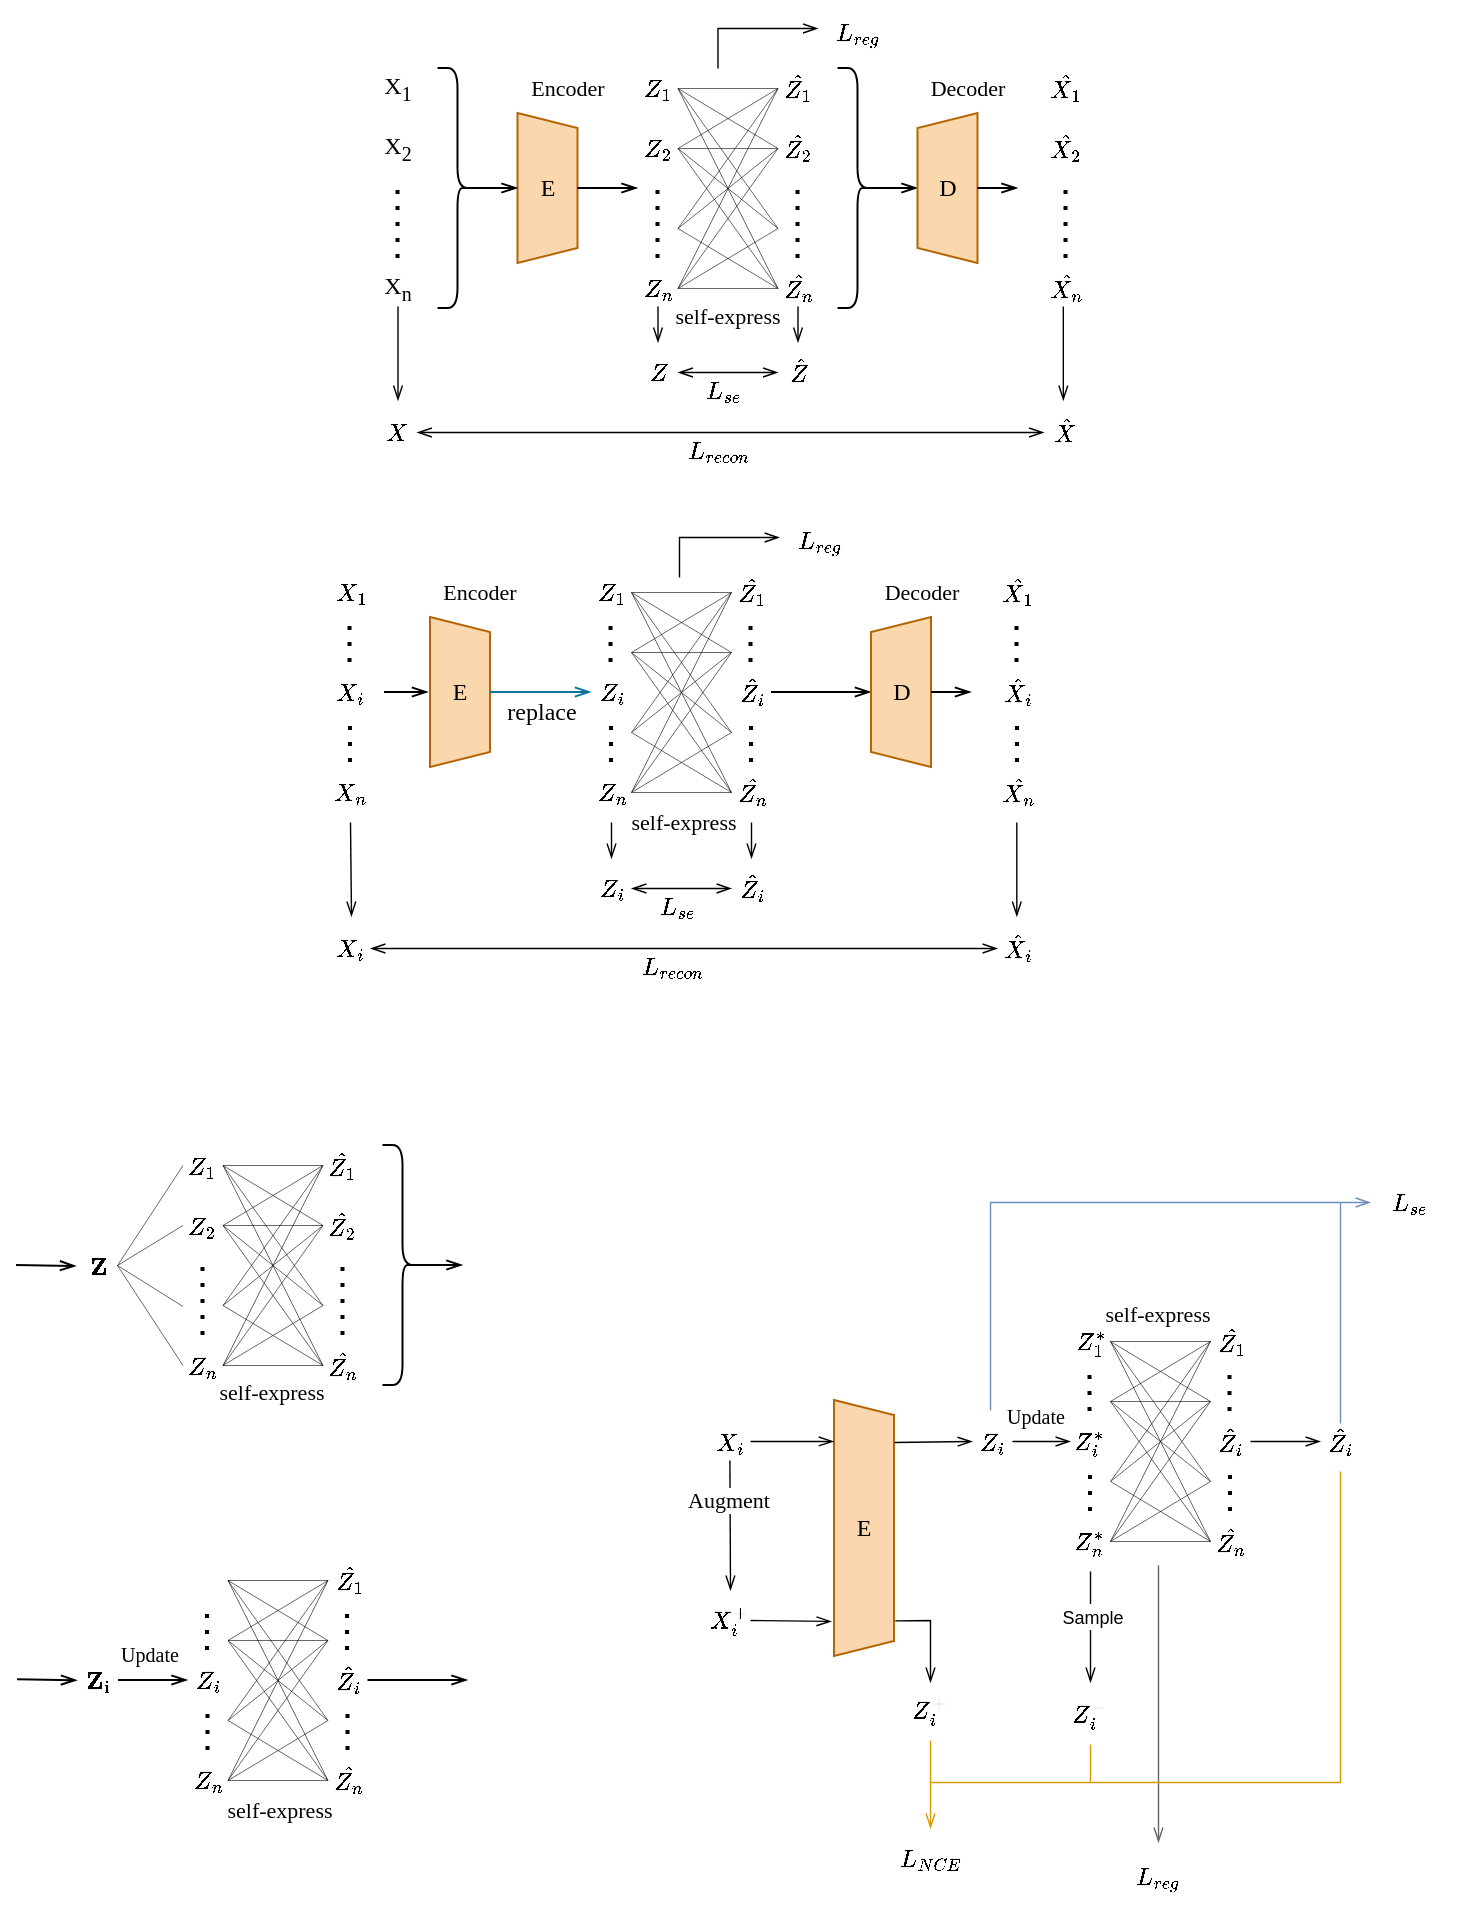 <mxfile version="26.2.15">
  <diagram name="第 1 页" id="UdygwMZjY8NdEYgGrUYn">
    <mxGraphModel dx="1239" dy="241" grid="1" gridSize="10" guides="1" tooltips="1" connect="1" arrows="1" fold="1" page="1" pageScale="1" pageWidth="827" pageHeight="1169" math="1" shadow="0">
      <root>
        <mxCell id="0" />
        <mxCell id="1" parent="0" />
        <mxCell id="rkHvVx3Ez6-ziAKOJTC2-20" value="E" style="shape=trapezoid;perimeter=trapezoidPerimeter;whiteSpace=wrap;html=1;fixedSize=1;direction=south;size=7.5;fillColor=#fad7ac;strokeColor=#b46504;fontFamily=Georgia;" parent="1" vertex="1">
          <mxGeometry x="-36.25" y="91.5" width="30" height="75" as="geometry" />
        </mxCell>
        <mxCell id="rkHvVx3Ez6-ziAKOJTC2-22" value="" style="group;fontFamily=Georgia;" parent="1" vertex="1" connectable="0">
          <mxGeometry x="-126.25" y="64" width="70" height="130" as="geometry" />
        </mxCell>
        <mxCell id="rkHvVx3Ez6-ziAKOJTC2-13" value="X&lt;sub&gt;1&lt;/sub&gt;" style="text;html=1;align=center;verticalAlign=middle;whiteSpace=wrap;rounded=0;fontFamily=Georgia;container=0;" parent="rkHvVx3Ez6-ziAKOJTC2-22" vertex="1">
          <mxGeometry width="60" height="30" as="geometry" />
        </mxCell>
        <mxCell id="rkHvVx3Ez6-ziAKOJTC2-14" value="X&lt;sub&gt;2&lt;/sub&gt;" style="text;html=1;align=center;verticalAlign=middle;whiteSpace=wrap;rounded=0;fontFamily=Georgia;container=0;" parent="rkHvVx3Ez6-ziAKOJTC2-22" vertex="1">
          <mxGeometry y="30" width="60" height="30" as="geometry" />
        </mxCell>
        <mxCell id="rkHvVx3Ez6-ziAKOJTC2-15" value="X&lt;sub&gt;n&lt;/sub&gt;" style="text;html=1;align=center;verticalAlign=middle;whiteSpace=wrap;rounded=0;fontFamily=Georgia;container=0;" parent="rkHvVx3Ez6-ziAKOJTC2-22" vertex="1">
          <mxGeometry y="100" width="60" height="30" as="geometry" />
        </mxCell>
        <mxCell id="rkHvVx3Ez6-ziAKOJTC2-16" value="" style="endArrow=none;dashed=1;html=1;dashPattern=1 3;strokeWidth=2;rounded=0;exitX=0.5;exitY=0;exitDx=0;exitDy=0;entryX=0.5;entryY=1;entryDx=0;entryDy=0;fontFamily=Georgia;" parent="rkHvVx3Ez6-ziAKOJTC2-22" source="rkHvVx3Ez6-ziAKOJTC2-15" target="rkHvVx3Ez6-ziAKOJTC2-14" edge="1">
          <mxGeometry width="50" height="50" relative="1" as="geometry">
            <mxPoint x="100" y="100" as="sourcePoint" />
            <mxPoint x="150" y="50" as="targetPoint" />
          </mxGeometry>
        </mxCell>
        <mxCell id="rkHvVx3Ez6-ziAKOJTC2-17" value="" style="shape=curlyBracket;whiteSpace=wrap;html=1;rounded=1;flipH=1;labelPosition=right;verticalLabelPosition=middle;align=left;verticalAlign=middle;container=0;fontFamily=Georgia;" parent="rkHvVx3Ez6-ziAKOJTC2-22" vertex="1">
          <mxGeometry x="50" y="5" width="20" height="120" as="geometry" />
        </mxCell>
        <mxCell id="rkHvVx3Ez6-ziAKOJTC2-23" value="" style="endArrow=openThin;html=1;rounded=0;strokeWidth=1;endFill=0;exitX=0.1;exitY=0.5;exitDx=0;exitDy=0;exitPerimeter=0;entryX=0.5;entryY=1;entryDx=0;entryDy=0;fontFamily=Georgia;" parent="1" source="rkHvVx3Ez6-ziAKOJTC2-17" target="rkHvVx3Ez6-ziAKOJTC2-20" edge="1">
          <mxGeometry width="50" height="50" relative="1" as="geometry">
            <mxPoint x="43.75" y="239" as="sourcePoint" />
            <mxPoint x="93.75" y="189" as="targetPoint" />
          </mxGeometry>
        </mxCell>
        <mxCell id="rkHvVx3Ez6-ziAKOJTC2-24" value="" style="endArrow=openThin;html=1;rounded=0;strokeWidth=1;endFill=0;exitX=0.5;exitY=0;exitDx=0;exitDy=0;fontFamily=Georgia;" parent="1" source="rkHvVx3Ez6-ziAKOJTC2-20" edge="1">
          <mxGeometry width="50" height="50" relative="1" as="geometry">
            <mxPoint x="4.75" y="139" as="sourcePoint" />
            <mxPoint x="23.75" y="129" as="targetPoint" />
          </mxGeometry>
        </mxCell>
        <mxCell id="rkHvVx3Ez6-ziAKOJTC2-58" value="" style="group;fontFamily=Georgia;" parent="1" vertex="1" connectable="0">
          <mxGeometry x="23.75" y="64" width="100" height="140" as="geometry" />
        </mxCell>
        <mxCell id="rkHvVx3Ez6-ziAKOJTC2-29" value="$$Z_1$$" style="text;html=1;align=center;verticalAlign=middle;whiteSpace=wrap;rounded=0;fontFamily=Georgia;container=0;" parent="rkHvVx3Ez6-ziAKOJTC2-58" vertex="1">
          <mxGeometry width="20" height="30" as="geometry" />
        </mxCell>
        <mxCell id="rkHvVx3Ez6-ziAKOJTC2-30" value="$$Z_2$$" style="text;html=1;align=center;verticalAlign=middle;whiteSpace=wrap;rounded=0;fontFamily=Georgia;container=0;" parent="rkHvVx3Ez6-ziAKOJTC2-58" vertex="1">
          <mxGeometry y="30" width="20" height="30" as="geometry" />
        </mxCell>
        <mxCell id="rkHvVx3Ez6-ziAKOJTC2-31" value="$$Z_{n}$$" style="text;html=1;align=center;verticalAlign=middle;whiteSpace=wrap;rounded=0;fontFamily=Georgia;container=0;" parent="rkHvVx3Ez6-ziAKOJTC2-58" vertex="1">
          <mxGeometry y="100" width="20" height="30" as="geometry" />
        </mxCell>
        <mxCell id="rkHvVx3Ez6-ziAKOJTC2-32" value="" style="endArrow=none;dashed=1;html=1;dashPattern=1 3;strokeWidth=2;rounded=0;exitX=0.5;exitY=0;exitDx=0;exitDy=0;entryX=0.5;entryY=1;entryDx=0;entryDy=0;fontFamily=Georgia;" parent="rkHvVx3Ez6-ziAKOJTC2-58" source="rkHvVx3Ez6-ziAKOJTC2-31" target="rkHvVx3Ez6-ziAKOJTC2-30" edge="1">
          <mxGeometry width="50" height="50" relative="1" as="geometry">
            <mxPoint x="80" y="100" as="sourcePoint" />
            <mxPoint x="130" y="50" as="targetPoint" />
          </mxGeometry>
        </mxCell>
        <mxCell id="rkHvVx3Ez6-ziAKOJTC2-33" value="$$\hat{Z_1}$$" style="text;html=1;align=center;verticalAlign=middle;whiteSpace=wrap;rounded=0;fontFamily=Georgia;container=0;" parent="rkHvVx3Ez6-ziAKOJTC2-58" vertex="1">
          <mxGeometry x="70" width="20" height="30" as="geometry" />
        </mxCell>
        <mxCell id="rkHvVx3Ez6-ziAKOJTC2-34" value="$$\hat{Z_2}$$" style="text;html=1;align=center;verticalAlign=middle;whiteSpace=wrap;rounded=0;fontFamily=Georgia;container=0;" parent="rkHvVx3Ez6-ziAKOJTC2-58" vertex="1">
          <mxGeometry x="70" y="30" width="20" height="30" as="geometry" />
        </mxCell>
        <mxCell id="rkHvVx3Ez6-ziAKOJTC2-35" value="$$\hat{Z_{n}}$$" style="text;html=1;align=center;verticalAlign=middle;whiteSpace=wrap;rounded=0;fontFamily=Georgia;container=0;" parent="rkHvVx3Ez6-ziAKOJTC2-58" vertex="1">
          <mxGeometry x="70" y="100" width="20" height="30" as="geometry" />
        </mxCell>
        <mxCell id="rkHvVx3Ez6-ziAKOJTC2-36" value="" style="endArrow=none;dashed=1;html=1;dashPattern=1 3;strokeWidth=2;rounded=0;exitX=0.5;exitY=0;exitDx=0;exitDy=0;entryX=0.5;entryY=1;entryDx=0;entryDy=0;fontFamily=Georgia;" parent="rkHvVx3Ez6-ziAKOJTC2-58" source="rkHvVx3Ez6-ziAKOJTC2-35" target="rkHvVx3Ez6-ziAKOJTC2-34" edge="1">
          <mxGeometry width="50" height="50" relative="1" as="geometry">
            <mxPoint x="150" y="100" as="sourcePoint" />
            <mxPoint x="200" y="50" as="targetPoint" />
          </mxGeometry>
        </mxCell>
        <mxCell id="rkHvVx3Ez6-ziAKOJTC2-39" value="" style="endArrow=none;html=1;rounded=0;strokeWidth=0.3;endFill=0;startFill=0;exitX=1;exitY=0.5;exitDx=0;exitDy=0;entryX=0;entryY=0.5;entryDx=0;entryDy=0;fontFamily=Georgia;" parent="rkHvVx3Ez6-ziAKOJTC2-58" source="rkHvVx3Ez6-ziAKOJTC2-29" target="rkHvVx3Ez6-ziAKOJTC2-35" edge="1">
          <mxGeometry width="50" height="50" relative="1" as="geometry">
            <mxPoint x="-170.0" y="185" as="sourcePoint" />
            <mxPoint x="-120.04" y="285" as="targetPoint" />
          </mxGeometry>
        </mxCell>
        <mxCell id="rkHvVx3Ez6-ziAKOJTC2-42" value="" style="endArrow=none;html=1;rounded=0;strokeWidth=0.3;endFill=0;startFill=0;exitX=1;exitY=0.5;exitDx=0;exitDy=0;entryX=0;entryY=0.5;entryDx=0;entryDy=0;fontFamily=Georgia;" parent="rkHvVx3Ez6-ziAKOJTC2-58" source="rkHvVx3Ez6-ziAKOJTC2-30" target="rkHvVx3Ez6-ziAKOJTC2-35" edge="1">
          <mxGeometry width="50" height="50" relative="1" as="geometry">
            <mxPoint x="30" y="25" as="sourcePoint" />
            <mxPoint x="80" y="125" as="targetPoint" />
          </mxGeometry>
        </mxCell>
        <mxCell id="rkHvVx3Ez6-ziAKOJTC2-43" value="" style="endArrow=none;html=1;rounded=0;strokeWidth=0.3;endFill=0;startFill=0;entryX=0;entryY=0.5;entryDx=0;entryDy=0;fontFamily=Georgia;" parent="rkHvVx3Ez6-ziAKOJTC2-58" target="rkHvVx3Ez6-ziAKOJTC2-35" edge="1">
          <mxGeometry width="50" height="50" relative="1" as="geometry">
            <mxPoint x="20" y="85" as="sourcePoint" />
            <mxPoint x="80" y="125" as="targetPoint" />
          </mxGeometry>
        </mxCell>
        <mxCell id="rkHvVx3Ez6-ziAKOJTC2-44" value="" style="endArrow=none;html=1;rounded=0;strokeWidth=0.3;endFill=0;startFill=0;entryX=0;entryY=0.5;entryDx=0;entryDy=0;exitX=1;exitY=0.5;exitDx=0;exitDy=0;fontFamily=Georgia;" parent="rkHvVx3Ez6-ziAKOJTC2-58" source="rkHvVx3Ez6-ziAKOJTC2-31" target="rkHvVx3Ez6-ziAKOJTC2-35" edge="1">
          <mxGeometry width="50" height="50" relative="1" as="geometry">
            <mxPoint x="30" y="95" as="sourcePoint" />
            <mxPoint x="80" y="125" as="targetPoint" />
          </mxGeometry>
        </mxCell>
        <mxCell id="rkHvVx3Ez6-ziAKOJTC2-45" value="" style="endArrow=none;html=1;rounded=0;strokeWidth=0.3;endFill=0;startFill=0;exitX=1;exitY=0.5;exitDx=0;exitDy=0;entryX=0;entryY=0.5;entryDx=0;entryDy=0;fontFamily=Georgia;" parent="rkHvVx3Ez6-ziAKOJTC2-58" source="rkHvVx3Ez6-ziAKOJTC2-29" target="rkHvVx3Ez6-ziAKOJTC2-33" edge="1">
          <mxGeometry width="50" height="50" relative="1" as="geometry">
            <mxPoint x="30" y="25" as="sourcePoint" />
            <mxPoint x="80" y="125" as="targetPoint" />
          </mxGeometry>
        </mxCell>
        <mxCell id="rkHvVx3Ez6-ziAKOJTC2-46" value="" style="endArrow=none;html=1;rounded=0;strokeWidth=0.3;endFill=0;startFill=0;exitX=1;exitY=0.5;exitDx=0;exitDy=0;entryX=0;entryY=0.5;entryDx=0;entryDy=0;fontFamily=Georgia;" parent="rkHvVx3Ez6-ziAKOJTC2-58" source="rkHvVx3Ez6-ziAKOJTC2-30" target="rkHvVx3Ez6-ziAKOJTC2-33" edge="1">
          <mxGeometry width="50" height="50" relative="1" as="geometry">
            <mxPoint x="30" y="25" as="sourcePoint" />
            <mxPoint x="80" y="25" as="targetPoint" />
          </mxGeometry>
        </mxCell>
        <mxCell id="rkHvVx3Ez6-ziAKOJTC2-47" value="" style="endArrow=none;html=1;rounded=0;strokeWidth=0.3;endFill=0;startFill=0;entryX=0;entryY=0.5;entryDx=0;entryDy=0;fontFamily=Georgia;" parent="rkHvVx3Ez6-ziAKOJTC2-58" target="rkHvVx3Ez6-ziAKOJTC2-33" edge="1">
          <mxGeometry width="50" height="50" relative="1" as="geometry">
            <mxPoint x="20" y="85" as="sourcePoint" />
            <mxPoint x="80" y="25" as="targetPoint" />
          </mxGeometry>
        </mxCell>
        <mxCell id="rkHvVx3Ez6-ziAKOJTC2-48" value="" style="endArrow=none;html=1;rounded=0;strokeWidth=0.3;endFill=0;startFill=0;entryX=0;entryY=0.5;entryDx=0;entryDy=0;exitX=1;exitY=0.5;exitDx=0;exitDy=0;fontFamily=Georgia;" parent="rkHvVx3Ez6-ziAKOJTC2-58" source="rkHvVx3Ez6-ziAKOJTC2-31" target="rkHvVx3Ez6-ziAKOJTC2-33" edge="1">
          <mxGeometry width="50" height="50" relative="1" as="geometry">
            <mxPoint x="30" y="95" as="sourcePoint" />
            <mxPoint x="80" y="25" as="targetPoint" />
          </mxGeometry>
        </mxCell>
        <mxCell id="rkHvVx3Ez6-ziAKOJTC2-49" value="" style="endArrow=none;html=1;rounded=0;strokeWidth=0.3;endFill=0;startFill=0;entryX=0;entryY=0.5;entryDx=0;entryDy=0;exitX=1;exitY=0.5;exitDx=0;exitDy=0;fontFamily=Georgia;" parent="rkHvVx3Ez6-ziAKOJTC2-58" source="rkHvVx3Ez6-ziAKOJTC2-30" target="rkHvVx3Ez6-ziAKOJTC2-34" edge="1">
          <mxGeometry width="50" height="50" relative="1" as="geometry">
            <mxPoint x="30" y="125" as="sourcePoint" />
            <mxPoint x="80" y="25" as="targetPoint" />
          </mxGeometry>
        </mxCell>
        <mxCell id="rkHvVx3Ez6-ziAKOJTC2-50" value="" style="endArrow=none;html=1;rounded=0;strokeWidth=0.3;endFill=0;startFill=0;exitX=1;exitY=0.5;exitDx=0;exitDy=0;fontFamily=Georgia;" parent="rkHvVx3Ez6-ziAKOJTC2-58" source="rkHvVx3Ez6-ziAKOJTC2-30" edge="1">
          <mxGeometry width="50" height="50" relative="1" as="geometry">
            <mxPoint x="30" y="125" as="sourcePoint" />
            <mxPoint x="70" y="85" as="targetPoint" />
          </mxGeometry>
        </mxCell>
        <mxCell id="rkHvVx3Ez6-ziAKOJTC2-51" value="" style="endArrow=none;html=1;rounded=0;strokeWidth=0.3;endFill=0;startFill=0;exitX=1;exitY=0.5;exitDx=0;exitDy=0;entryX=0;entryY=0.5;entryDx=0;entryDy=0;fontFamily=Georgia;" parent="rkHvVx3Ez6-ziAKOJTC2-58" source="rkHvVx3Ez6-ziAKOJTC2-31" target="rkHvVx3Ez6-ziAKOJTC2-34" edge="1">
          <mxGeometry width="50" height="50" relative="1" as="geometry">
            <mxPoint x="10" y="165" as="sourcePoint" />
            <mxPoint x="70" y="145" as="targetPoint" />
          </mxGeometry>
        </mxCell>
        <mxCell id="rkHvVx3Ez6-ziAKOJTC2-52" value="" style="endArrow=none;html=1;rounded=0;strokeWidth=0.3;endFill=0;startFill=0;exitX=1;exitY=0.5;exitDx=0;exitDy=0;fontFamily=Georgia;" parent="rkHvVx3Ez6-ziAKOJTC2-58" source="rkHvVx3Ez6-ziAKOJTC2-31" edge="1">
          <mxGeometry width="50" height="50" relative="1" as="geometry">
            <mxPoint x="30" y="125" as="sourcePoint" />
            <mxPoint x="70" y="85" as="targetPoint" />
          </mxGeometry>
        </mxCell>
        <mxCell id="rkHvVx3Ez6-ziAKOJTC2-53" value="" style="endArrow=none;html=1;rounded=0;strokeWidth=0.3;endFill=0;startFill=0;entryX=0;entryY=0.5;entryDx=0;entryDy=0;exitX=1;exitY=0.5;exitDx=0;exitDy=0;fontFamily=Georgia;" parent="rkHvVx3Ez6-ziAKOJTC2-58" source="rkHvVx3Ez6-ziAKOJTC2-29" target="rkHvVx3Ez6-ziAKOJTC2-34" edge="1">
          <mxGeometry width="50" height="50" relative="1" as="geometry">
            <mxPoint x="30" y="125" as="sourcePoint" />
            <mxPoint x="80" y="125" as="targetPoint" />
          </mxGeometry>
        </mxCell>
        <mxCell id="rkHvVx3Ez6-ziAKOJTC2-54" value="" style="endArrow=none;html=1;rounded=0;strokeWidth=0.3;endFill=0;startFill=0;entryX=0;entryY=0.5;entryDx=0;entryDy=0;fontFamily=Georgia;" parent="rkHvVx3Ez6-ziAKOJTC2-58" target="rkHvVx3Ez6-ziAKOJTC2-34" edge="1">
          <mxGeometry width="50" height="50" relative="1" as="geometry">
            <mxPoint x="20" y="85" as="sourcePoint" />
            <mxPoint x="80" y="125" as="targetPoint" />
          </mxGeometry>
        </mxCell>
        <mxCell id="rkHvVx3Ez6-ziAKOJTC2-55" value="" style="endArrow=none;html=1;rounded=0;strokeWidth=0.3;endFill=0;startFill=0;exitX=1;exitY=0.5;exitDx=0;exitDy=0;fontFamily=Georgia;" parent="rkHvVx3Ez6-ziAKOJTC2-58" source="rkHvVx3Ez6-ziAKOJTC2-29" edge="1">
          <mxGeometry width="50" height="50" relative="1" as="geometry">
            <mxPoint x="30" y="125" as="sourcePoint" />
            <mxPoint x="70" y="85" as="targetPoint" />
          </mxGeometry>
        </mxCell>
        <mxCell id="rkHvVx3Ez6-ziAKOJTC2-192" value="&lt;span style=&quot;font-size: 11px;&quot;&gt;&lt;font&gt;self-express&lt;/font&gt;&lt;/span&gt;" style="text;html=1;align=center;verticalAlign=middle;whiteSpace=wrap;rounded=0;fontFamily=Georgia;" parent="rkHvVx3Ez6-ziAKOJTC2-58" vertex="1">
          <mxGeometry x="5" y="121" width="80" height="15" as="geometry" />
        </mxCell>
        <mxCell id="rkHvVx3Ez6-ziAKOJTC2-59" value="" style="shape=curlyBracket;whiteSpace=wrap;html=1;rounded=1;flipH=1;labelPosition=right;verticalLabelPosition=middle;align=left;verticalAlign=middle;container=0;fontFamily=Georgia;" parent="1" vertex="1">
          <mxGeometry x="123.75" y="69" width="20" height="120" as="geometry" />
        </mxCell>
        <mxCell id="rkHvVx3Ez6-ziAKOJTC2-60" value="" style="endArrow=openThin;html=1;rounded=0;strokeWidth=1;endFill=0;exitX=0.1;exitY=0.5;exitDx=0;exitDy=0;exitPerimeter=0;entryX=0.5;entryY=1;entryDx=0;entryDy=0;fontFamily=Georgia;" parent="1" source="rkHvVx3Ez6-ziAKOJTC2-59" edge="1">
          <mxGeometry width="50" height="50" relative="1" as="geometry">
            <mxPoint x="243.75" y="239" as="sourcePoint" />
            <mxPoint x="163.75" y="129" as="targetPoint" />
          </mxGeometry>
        </mxCell>
        <mxCell id="rkHvVx3Ez6-ziAKOJTC2-61" value="D" style="shape=trapezoid;perimeter=trapezoidPerimeter;whiteSpace=wrap;html=1;fixedSize=1;direction=north;size=7.5;fillColor=#fad7ac;strokeColor=#b46504;fontFamily=Georgia;" parent="1" vertex="1">
          <mxGeometry x="163.75" y="91.5" width="30" height="75" as="geometry" />
        </mxCell>
        <mxCell id="rkHvVx3Ez6-ziAKOJTC2-62" value="" style="endArrow=openThin;html=1;rounded=0;strokeWidth=1;endFill=0;exitX=0.5;exitY=1;exitDx=0;exitDy=0;fontFamily=Georgia;" parent="1" source="rkHvVx3Ez6-ziAKOJTC2-61" edge="1">
          <mxGeometry width="50" height="50" relative="1" as="geometry">
            <mxPoint x="151.75" y="139" as="sourcePoint" />
            <mxPoint x="213.75" y="129" as="targetPoint" />
          </mxGeometry>
        </mxCell>
        <mxCell id="rkHvVx3Ez6-ziAKOJTC2-63" value="$$\hat{X_1}$$" style="text;html=1;align=center;verticalAlign=middle;whiteSpace=wrap;rounded=0;fontFamily=Georgia;container=0;" parent="1" vertex="1">
          <mxGeometry x="207.75" y="64" width="60" height="30" as="geometry" />
        </mxCell>
        <mxCell id="rkHvVx3Ez6-ziAKOJTC2-64" value="$$\hat{X_2}$$" style="text;html=1;align=center;verticalAlign=middle;whiteSpace=wrap;rounded=0;fontFamily=Georgia;container=0;" parent="1" vertex="1">
          <mxGeometry x="207.75" y="94" width="60" height="30" as="geometry" />
        </mxCell>
        <mxCell id="rkHvVx3Ez6-ziAKOJTC2-65" value="$$\hat{X_n}$$" style="text;html=1;align=center;verticalAlign=middle;whiteSpace=wrap;rounded=0;fontFamily=Georgia;container=0;" parent="1" vertex="1">
          <mxGeometry x="207.75" y="164" width="60" height="30" as="geometry" />
        </mxCell>
        <mxCell id="rkHvVx3Ez6-ziAKOJTC2-66" value="" style="endArrow=none;dashed=1;html=1;dashPattern=1 3;strokeWidth=2;rounded=0;exitX=0.5;exitY=0;exitDx=0;exitDy=0;entryX=0.5;entryY=1;entryDx=0;entryDy=0;fontFamily=Georgia;" parent="1" source="rkHvVx3Ez6-ziAKOJTC2-65" target="rkHvVx3Ez6-ziAKOJTC2-64" edge="1">
          <mxGeometry width="50" height="50" relative="1" as="geometry">
            <mxPoint x="307.75" y="164" as="sourcePoint" />
            <mxPoint x="357.75" y="114" as="targetPoint" />
          </mxGeometry>
        </mxCell>
        <mxCell id="rkHvVx3Ez6-ziAKOJTC2-71" value="&lt;font style=&quot;font-size: 11px;&quot;&gt;Encoder&lt;/font&gt;" style="text;html=1;align=center;verticalAlign=middle;whiteSpace=wrap;rounded=0;fontFamily=Georgia;" parent="1" vertex="1">
          <mxGeometry x="-36.25" y="71.5" width="50" height="15" as="geometry" />
        </mxCell>
        <mxCell id="rkHvVx3Ez6-ziAKOJTC2-72" value="&lt;font style=&quot;font-size: 11px;&quot;&gt;Decoder&lt;/font&gt;" style="text;html=1;align=center;verticalAlign=middle;whiteSpace=wrap;rounded=0;fontFamily=Georgia;" parent="1" vertex="1">
          <mxGeometry x="163.75" y="71.5" width="50" height="15" as="geometry" />
        </mxCell>
        <mxCell id="rkHvVx3Ez6-ziAKOJTC2-74" value="E" style="shape=trapezoid;perimeter=trapezoidPerimeter;whiteSpace=wrap;html=1;fixedSize=1;direction=south;size=7.5;fillColor=#fad7ac;strokeColor=#b46504;fontFamily=Georgia;" parent="1" vertex="1">
          <mxGeometry x="-80" y="343.5" width="30" height="75" as="geometry" />
        </mxCell>
        <mxCell id="rkHvVx3Ez6-ziAKOJTC2-81" value="" style="endArrow=openThin;html=1;rounded=0;strokeWidth=1;endFill=0;exitX=0.1;exitY=0.5;exitDx=0;exitDy=0;exitPerimeter=0;entryX=0.5;entryY=1;entryDx=0;entryDy=0;fontFamily=Georgia;" parent="1" edge="1">
          <mxGeometry width="50" height="50" relative="1" as="geometry">
            <mxPoint x="-103" y="381" as="sourcePoint" />
            <mxPoint x="-81" y="381" as="targetPoint" />
          </mxGeometry>
        </mxCell>
        <mxCell id="rkHvVx3Ez6-ziAKOJTC2-82" value="" style="endArrow=openThin;html=1;rounded=0;strokeWidth=1;endFill=0;exitX=0.5;exitY=0;exitDx=0;exitDy=0;entryX=0;entryY=0.5;entryDx=0;entryDy=0;fillColor=#b1ddf0;strokeColor=#10739e;fontFamily=Georgia;" parent="1" source="rkHvVx3Ez6-ziAKOJTC2-74" target="rkHvVx3Ez6-ziAKOJTC2-128" edge="1">
          <mxGeometry width="50" height="50" relative="1" as="geometry">
            <mxPoint x="-39" y="391" as="sourcePoint" />
            <mxPoint x="-20" y="381" as="targetPoint" />
          </mxGeometry>
        </mxCell>
        <mxCell id="rkHvVx3Ez6-ziAKOJTC2-83" value="" style="group;fontFamily=Georgia;" parent="1" vertex="1" connectable="0">
          <mxGeometry x="0.5" y="316" width="100" height="130" as="geometry" />
        </mxCell>
        <mxCell id="rkHvVx3Ez6-ziAKOJTC2-92" value="" style="endArrow=none;html=1;rounded=0;strokeWidth=0.3;endFill=0;startFill=0;exitX=1;exitY=0.5;exitDx=0;exitDy=0;entryX=0;entryY=0.5;entryDx=0;entryDy=0;fontFamily=Georgia;" parent="rkHvVx3Ez6-ziAKOJTC2-83" edge="1">
          <mxGeometry width="50" height="50" relative="1" as="geometry">
            <mxPoint x="20" y="15" as="sourcePoint" />
            <mxPoint x="70" y="115" as="targetPoint" />
          </mxGeometry>
        </mxCell>
        <mxCell id="rkHvVx3Ez6-ziAKOJTC2-93" value="" style="endArrow=none;html=1;rounded=0;strokeWidth=0.3;endFill=0;startFill=0;exitX=1;exitY=0.5;exitDx=0;exitDy=0;entryX=0;entryY=0.5;entryDx=0;entryDy=0;fontFamily=Georgia;" parent="rkHvVx3Ez6-ziAKOJTC2-83" edge="1">
          <mxGeometry width="50" height="50" relative="1" as="geometry">
            <mxPoint x="20" y="45" as="sourcePoint" />
            <mxPoint x="70" y="115" as="targetPoint" />
          </mxGeometry>
        </mxCell>
        <mxCell id="rkHvVx3Ez6-ziAKOJTC2-94" value="" style="endArrow=none;html=1;rounded=0;strokeWidth=0.3;endFill=0;startFill=0;entryX=0;entryY=0.5;entryDx=0;entryDy=0;fontFamily=Georgia;" parent="rkHvVx3Ez6-ziAKOJTC2-83" edge="1">
          <mxGeometry width="50" height="50" relative="1" as="geometry">
            <mxPoint x="20" y="85" as="sourcePoint" />
            <mxPoint x="70" y="115" as="targetPoint" />
          </mxGeometry>
        </mxCell>
        <mxCell id="rkHvVx3Ez6-ziAKOJTC2-95" value="" style="endArrow=none;html=1;rounded=0;strokeWidth=0.3;endFill=0;startFill=0;entryX=0;entryY=0.5;entryDx=0;entryDy=0;exitX=1;exitY=0.5;exitDx=0;exitDy=0;fontFamily=Georgia;" parent="rkHvVx3Ez6-ziAKOJTC2-83" edge="1">
          <mxGeometry width="50" height="50" relative="1" as="geometry">
            <mxPoint x="20" y="115" as="sourcePoint" />
            <mxPoint x="70" y="115" as="targetPoint" />
          </mxGeometry>
        </mxCell>
        <mxCell id="rkHvVx3Ez6-ziAKOJTC2-96" value="" style="endArrow=none;html=1;rounded=0;strokeWidth=0.3;endFill=0;startFill=0;exitX=1;exitY=0.5;exitDx=0;exitDy=0;entryX=0;entryY=0.5;entryDx=0;entryDy=0;fontFamily=Georgia;" parent="rkHvVx3Ez6-ziAKOJTC2-83" edge="1">
          <mxGeometry width="50" height="50" relative="1" as="geometry">
            <mxPoint x="20" y="15" as="sourcePoint" />
            <mxPoint x="70" y="15" as="targetPoint" />
          </mxGeometry>
        </mxCell>
        <mxCell id="rkHvVx3Ez6-ziAKOJTC2-97" value="" style="endArrow=none;html=1;rounded=0;strokeWidth=0.3;endFill=0;startFill=0;exitX=1;exitY=0.5;exitDx=0;exitDy=0;entryX=0;entryY=0.5;entryDx=0;entryDy=0;fontFamily=Georgia;" parent="rkHvVx3Ez6-ziAKOJTC2-83" edge="1">
          <mxGeometry width="50" height="50" relative="1" as="geometry">
            <mxPoint x="20" y="45" as="sourcePoint" />
            <mxPoint x="70" y="15" as="targetPoint" />
          </mxGeometry>
        </mxCell>
        <mxCell id="rkHvVx3Ez6-ziAKOJTC2-98" value="" style="endArrow=none;html=1;rounded=0;strokeWidth=0.3;endFill=0;startFill=0;entryX=0;entryY=0.5;entryDx=0;entryDy=0;fontFamily=Georgia;" parent="rkHvVx3Ez6-ziAKOJTC2-83" edge="1">
          <mxGeometry width="50" height="50" relative="1" as="geometry">
            <mxPoint x="20" y="85" as="sourcePoint" />
            <mxPoint x="70" y="15" as="targetPoint" />
          </mxGeometry>
        </mxCell>
        <mxCell id="rkHvVx3Ez6-ziAKOJTC2-99" value="" style="endArrow=none;html=1;rounded=0;strokeWidth=0.3;endFill=0;startFill=0;entryX=0;entryY=0.5;entryDx=0;entryDy=0;exitX=1;exitY=0.5;exitDx=0;exitDy=0;fontFamily=Georgia;" parent="rkHvVx3Ez6-ziAKOJTC2-83" edge="1">
          <mxGeometry width="50" height="50" relative="1" as="geometry">
            <mxPoint x="20" y="115" as="sourcePoint" />
            <mxPoint x="70" y="15" as="targetPoint" />
          </mxGeometry>
        </mxCell>
        <mxCell id="rkHvVx3Ez6-ziAKOJTC2-100" value="" style="endArrow=none;html=1;rounded=0;strokeWidth=0.3;endFill=0;startFill=0;entryX=0;entryY=0.5;entryDx=0;entryDy=0;exitX=1;exitY=0.5;exitDx=0;exitDy=0;fontFamily=Georgia;" parent="rkHvVx3Ez6-ziAKOJTC2-83" edge="1">
          <mxGeometry width="50" height="50" relative="1" as="geometry">
            <mxPoint x="20" y="45" as="sourcePoint" />
            <mxPoint x="70" y="45" as="targetPoint" />
          </mxGeometry>
        </mxCell>
        <mxCell id="rkHvVx3Ez6-ziAKOJTC2-101" value="" style="endArrow=none;html=1;rounded=0;strokeWidth=0.3;endFill=0;startFill=0;exitX=1;exitY=0.5;exitDx=0;exitDy=0;fontFamily=Georgia;" parent="rkHvVx3Ez6-ziAKOJTC2-83" edge="1">
          <mxGeometry width="50" height="50" relative="1" as="geometry">
            <mxPoint x="20" y="45" as="sourcePoint" />
            <mxPoint x="70" y="85" as="targetPoint" />
          </mxGeometry>
        </mxCell>
        <mxCell id="rkHvVx3Ez6-ziAKOJTC2-102" value="" style="endArrow=none;html=1;rounded=0;strokeWidth=0.3;endFill=0;startFill=0;exitX=1;exitY=0.5;exitDx=0;exitDy=0;entryX=0;entryY=0.5;entryDx=0;entryDy=0;fontFamily=Georgia;" parent="rkHvVx3Ez6-ziAKOJTC2-83" edge="1">
          <mxGeometry width="50" height="50" relative="1" as="geometry">
            <mxPoint x="20" y="115" as="sourcePoint" />
            <mxPoint x="70" y="45" as="targetPoint" />
          </mxGeometry>
        </mxCell>
        <mxCell id="rkHvVx3Ez6-ziAKOJTC2-103" value="" style="endArrow=none;html=1;rounded=0;strokeWidth=0.3;endFill=0;startFill=0;exitX=1;exitY=0.5;exitDx=0;exitDy=0;fontFamily=Georgia;" parent="rkHvVx3Ez6-ziAKOJTC2-83" edge="1">
          <mxGeometry width="50" height="50" relative="1" as="geometry">
            <mxPoint x="20" y="115" as="sourcePoint" />
            <mxPoint x="70" y="85" as="targetPoint" />
          </mxGeometry>
        </mxCell>
        <mxCell id="rkHvVx3Ez6-ziAKOJTC2-104" value="" style="endArrow=none;html=1;rounded=0;strokeWidth=0.3;endFill=0;startFill=0;entryX=0;entryY=0.5;entryDx=0;entryDy=0;exitX=1;exitY=0.5;exitDx=0;exitDy=0;fontFamily=Georgia;" parent="rkHvVx3Ez6-ziAKOJTC2-83" edge="1">
          <mxGeometry width="50" height="50" relative="1" as="geometry">
            <mxPoint x="20" y="15" as="sourcePoint" />
            <mxPoint x="70" y="45" as="targetPoint" />
          </mxGeometry>
        </mxCell>
        <mxCell id="rkHvVx3Ez6-ziAKOJTC2-105" value="" style="endArrow=none;html=1;rounded=0;strokeWidth=0.3;endFill=0;startFill=0;entryX=0;entryY=0.5;entryDx=0;entryDy=0;fontFamily=Georgia;" parent="rkHvVx3Ez6-ziAKOJTC2-83" edge="1">
          <mxGeometry width="50" height="50" relative="1" as="geometry">
            <mxPoint x="20" y="85" as="sourcePoint" />
            <mxPoint x="70" y="45" as="targetPoint" />
          </mxGeometry>
        </mxCell>
        <mxCell id="rkHvVx3Ez6-ziAKOJTC2-106" value="" style="endArrow=none;html=1;rounded=0;strokeWidth=0.3;endFill=0;startFill=0;exitX=1;exitY=0.5;exitDx=0;exitDy=0;fontFamily=Georgia;" parent="rkHvVx3Ez6-ziAKOJTC2-83" edge="1">
          <mxGeometry width="50" height="50" relative="1" as="geometry">
            <mxPoint x="20" y="15" as="sourcePoint" />
            <mxPoint x="70" y="85" as="targetPoint" />
          </mxGeometry>
        </mxCell>
        <mxCell id="rkHvVx3Ez6-ziAKOJTC2-125" value="$$Z_1$$" style="text;html=1;align=center;verticalAlign=middle;whiteSpace=wrap;rounded=0;fontFamily=Georgia;container=0;" parent="rkHvVx3Ez6-ziAKOJTC2-83" vertex="1">
          <mxGeometry x="3.75" width="12.5" height="30" as="geometry" />
        </mxCell>
        <mxCell id="rkHvVx3Ez6-ziAKOJTC2-126" value="$$Z_n$$" style="text;html=1;align=center;verticalAlign=middle;whiteSpace=wrap;rounded=0;fontFamily=Georgia;container=0;" parent="rkHvVx3Ez6-ziAKOJTC2-83" vertex="1">
          <mxGeometry y="100" width="20" height="30" as="geometry" />
        </mxCell>
        <mxCell id="rkHvVx3Ez6-ziAKOJTC2-127" value="" style="endArrow=none;dashed=1;html=1;dashPattern=1 3;strokeWidth=2;rounded=0;exitX=0.5;exitY=0;exitDx=0;exitDy=0;fontFamily=Georgia;" parent="rkHvVx3Ez6-ziAKOJTC2-83" source="rkHvVx3Ez6-ziAKOJTC2-126" edge="1">
          <mxGeometry width="50" height="50" relative="1" as="geometry">
            <mxPoint x="80" y="100" as="sourcePoint" />
            <mxPoint x="10" y="80" as="targetPoint" />
          </mxGeometry>
        </mxCell>
        <mxCell id="rkHvVx3Ez6-ziAKOJTC2-128" value="$$Z_i$$" style="text;html=1;align=center;verticalAlign=middle;whiteSpace=wrap;rounded=0;fontFamily=Georgia;container=0;" parent="rkHvVx3Ez6-ziAKOJTC2-83" vertex="1">
          <mxGeometry y="50" width="20" height="30" as="geometry" />
        </mxCell>
        <mxCell id="rkHvVx3Ez6-ziAKOJTC2-129" value="" style="endArrow=none;dashed=1;html=1;dashPattern=1 3;strokeWidth=2;rounded=0;exitX=0.5;exitY=0;exitDx=0;exitDy=0;fontFamily=Georgia;" parent="rkHvVx3Ez6-ziAKOJTC2-83" edge="1">
          <mxGeometry width="50" height="50" relative="1" as="geometry">
            <mxPoint x="9.76" y="50" as="sourcePoint" />
            <mxPoint x="9.76" y="30" as="targetPoint" />
          </mxGeometry>
        </mxCell>
        <mxCell id="rkHvVx3Ez6-ziAKOJTC2-132" value="$$\hat{Z_1}$$" style="text;html=1;align=center;verticalAlign=middle;whiteSpace=wrap;rounded=0;fontFamily=Georgia;container=0;" parent="rkHvVx3Ez6-ziAKOJTC2-83" vertex="1">
          <mxGeometry x="73.75" width="12.5" height="30" as="geometry" />
        </mxCell>
        <mxCell id="rkHvVx3Ez6-ziAKOJTC2-133" value="$$\hat{Z_n}$$" style="text;html=1;align=center;verticalAlign=middle;whiteSpace=wrap;rounded=0;fontFamily=Georgia;container=0;" parent="rkHvVx3Ez6-ziAKOJTC2-83" vertex="1">
          <mxGeometry x="70" y="100" width="20" height="30" as="geometry" />
        </mxCell>
        <mxCell id="rkHvVx3Ez6-ziAKOJTC2-134" value="" style="endArrow=none;dashed=1;html=1;dashPattern=1 3;strokeWidth=2;rounded=0;exitX=0.5;exitY=0;exitDx=0;exitDy=0;fontFamily=Georgia;" parent="rkHvVx3Ez6-ziAKOJTC2-83" source="rkHvVx3Ez6-ziAKOJTC2-133" edge="1">
          <mxGeometry width="50" height="50" relative="1" as="geometry">
            <mxPoint x="150" y="100" as="sourcePoint" />
            <mxPoint x="80" y="80" as="targetPoint" />
          </mxGeometry>
        </mxCell>
        <mxCell id="rkHvVx3Ez6-ziAKOJTC2-135" value="$$\hat{Z_i}$$" style="text;html=1;align=center;verticalAlign=middle;whiteSpace=wrap;rounded=0;fontFamily=Georgia;container=0;" parent="rkHvVx3Ez6-ziAKOJTC2-83" vertex="1">
          <mxGeometry x="70" y="50" width="20" height="30" as="geometry" />
        </mxCell>
        <mxCell id="rkHvVx3Ez6-ziAKOJTC2-136" value="" style="endArrow=none;dashed=1;html=1;dashPattern=1 3;strokeWidth=2;rounded=0;exitX=0.5;exitY=0;exitDx=0;exitDy=0;fontFamily=Georgia;" parent="rkHvVx3Ez6-ziAKOJTC2-83" edge="1">
          <mxGeometry width="50" height="50" relative="1" as="geometry">
            <mxPoint x="79.76" y="50" as="sourcePoint" />
            <mxPoint x="79.76" y="30" as="targetPoint" />
          </mxGeometry>
        </mxCell>
        <mxCell id="rkHvVx3Ez6-ziAKOJTC2-108" value="" style="endArrow=openThin;html=1;rounded=0;strokeWidth=1;endFill=0;exitX=1;exitY=0.5;exitDx=0;exitDy=0;entryX=0.5;entryY=1;entryDx=0;entryDy=0;fontFamily=Georgia;" parent="1" source="rkHvVx3Ez6-ziAKOJTC2-135" edge="1">
          <mxGeometry width="50" height="50" relative="1" as="geometry">
            <mxPoint x="118.5" y="381" as="sourcePoint" />
            <mxPoint x="140.5" y="381" as="targetPoint" />
          </mxGeometry>
        </mxCell>
        <mxCell id="rkHvVx3Ez6-ziAKOJTC2-109" value="D" style="shape=trapezoid;perimeter=trapezoidPerimeter;whiteSpace=wrap;html=1;fixedSize=1;direction=north;size=7.5;fillColor=#fad7ac;strokeColor=#b46504;fontFamily=Georgia;" parent="1" vertex="1">
          <mxGeometry x="140.5" y="343.5" width="30" height="75" as="geometry" />
        </mxCell>
        <mxCell id="rkHvVx3Ez6-ziAKOJTC2-110" value="" style="endArrow=openThin;html=1;rounded=0;strokeWidth=1;endFill=0;exitX=0.5;exitY=1;exitDx=0;exitDy=0;fontFamily=Georgia;" parent="1" source="rkHvVx3Ez6-ziAKOJTC2-109" edge="1">
          <mxGeometry width="50" height="50" relative="1" as="geometry">
            <mxPoint x="128.5" y="391" as="sourcePoint" />
            <mxPoint x="190.5" y="381" as="targetPoint" />
          </mxGeometry>
        </mxCell>
        <mxCell id="rkHvVx3Ez6-ziAKOJTC2-115" value="&lt;font style=&quot;font-size: 11px;&quot;&gt;Encoder&lt;/font&gt;" style="text;html=1;align=center;verticalAlign=middle;whiteSpace=wrap;rounded=0;fontFamily=Georgia;" parent="1" vertex="1">
          <mxGeometry x="-80" y="323.5" width="50" height="15" as="geometry" />
        </mxCell>
        <mxCell id="rkHvVx3Ez6-ziAKOJTC2-116" value="&lt;font style=&quot;font-size: 11px;&quot;&gt;Decoder&lt;/font&gt;" style="text;html=1;align=center;verticalAlign=middle;whiteSpace=wrap;rounded=0;fontFamily=Georgia;" parent="1" vertex="1">
          <mxGeometry x="140.5" y="323.5" width="50" height="15" as="geometry" />
        </mxCell>
        <mxCell id="rkHvVx3Ez6-ziAKOJTC2-118" value="$$X_1$$" style="text;html=1;align=center;verticalAlign=middle;whiteSpace=wrap;rounded=0;fontFamily=Georgia;container=0;" parent="1" vertex="1">
          <mxGeometry x="-126.25" y="316" width="12.5" height="30" as="geometry" />
        </mxCell>
        <mxCell id="rkHvVx3Ez6-ziAKOJTC2-120" value="$$X_n$$" style="text;html=1;align=center;verticalAlign=middle;whiteSpace=wrap;rounded=0;fontFamily=Georgia;container=0;" parent="1" vertex="1">
          <mxGeometry x="-130" y="416" width="20" height="30" as="geometry" />
        </mxCell>
        <mxCell id="rkHvVx3Ez6-ziAKOJTC2-121" value="" style="endArrow=none;dashed=1;html=1;dashPattern=1 3;strokeWidth=2;rounded=0;exitX=0.5;exitY=0;exitDx=0;exitDy=0;fontFamily=Georgia;" parent="1" source="rkHvVx3Ez6-ziAKOJTC2-120" edge="1">
          <mxGeometry width="50" height="50" relative="1" as="geometry">
            <mxPoint x="-50" y="416" as="sourcePoint" />
            <mxPoint x="-120" y="396" as="targetPoint" />
          </mxGeometry>
        </mxCell>
        <mxCell id="rkHvVx3Ez6-ziAKOJTC2-122" value="$$X_i$$" style="text;html=1;align=center;verticalAlign=middle;whiteSpace=wrap;rounded=0;fontFamily=Georgia;container=0;" parent="1" vertex="1">
          <mxGeometry x="-130" y="366" width="20" height="30" as="geometry" />
        </mxCell>
        <mxCell id="rkHvVx3Ez6-ziAKOJTC2-123" value="" style="endArrow=none;dashed=1;html=1;dashPattern=1 3;strokeWidth=2;rounded=0;exitX=0.5;exitY=0;exitDx=0;exitDy=0;fontFamily=Georgia;" parent="1" edge="1">
          <mxGeometry width="50" height="50" relative="1" as="geometry">
            <mxPoint x="-120.24" y="366" as="sourcePoint" />
            <mxPoint x="-120.24" y="346" as="targetPoint" />
          </mxGeometry>
        </mxCell>
        <mxCell id="rkHvVx3Ez6-ziAKOJTC2-131" value="replace" style="text;html=1;align=center;verticalAlign=middle;whiteSpace=wrap;rounded=0;fontFamily=Georgia;" parent="1" vertex="1">
          <mxGeometry x="-59.5" y="376" width="70" height="30" as="geometry" />
        </mxCell>
        <mxCell id="rkHvVx3Ez6-ziAKOJTC2-144" value="$$\hat{X_1}$$" style="text;html=1;align=center;verticalAlign=middle;whiteSpace=wrap;rounded=0;fontFamily=Georgia;container=0;" parent="1" vertex="1">
          <mxGeometry x="207.25" y="316" width="12.5" height="30" as="geometry" />
        </mxCell>
        <mxCell id="rkHvVx3Ez6-ziAKOJTC2-145" value="$$\hat{X_n}$$" style="text;html=1;align=center;verticalAlign=middle;whiteSpace=wrap;rounded=0;fontFamily=Georgia;container=0;" parent="1" vertex="1">
          <mxGeometry x="203.5" y="416" width="20" height="30" as="geometry" />
        </mxCell>
        <mxCell id="rkHvVx3Ez6-ziAKOJTC2-146" value="" style="endArrow=none;dashed=1;html=1;dashPattern=1 3;strokeWidth=2;rounded=0;exitX=0.5;exitY=0;exitDx=0;exitDy=0;fontFamily=Georgia;" parent="1" source="rkHvVx3Ez6-ziAKOJTC2-145" edge="1">
          <mxGeometry width="50" height="50" relative="1" as="geometry">
            <mxPoint x="283.5" y="416" as="sourcePoint" />
            <mxPoint x="213.5" y="396" as="targetPoint" />
          </mxGeometry>
        </mxCell>
        <mxCell id="rkHvVx3Ez6-ziAKOJTC2-147" value="$$\hat{X_i}$$" style="text;html=1;align=center;verticalAlign=middle;whiteSpace=wrap;rounded=0;fontFamily=Georgia;container=0;" parent="1" vertex="1">
          <mxGeometry x="203.5" y="366" width="20" height="30" as="geometry" />
        </mxCell>
        <mxCell id="rkHvVx3Ez6-ziAKOJTC2-148" value="" style="endArrow=none;dashed=1;html=1;dashPattern=1 3;strokeWidth=2;rounded=0;exitX=0.5;exitY=0;exitDx=0;exitDy=0;fontFamily=Georgia;" parent="1" edge="1">
          <mxGeometry width="50" height="50" relative="1" as="geometry">
            <mxPoint x="213.26" y="366" as="sourcePoint" />
            <mxPoint x="213.26" y="346" as="targetPoint" />
          </mxGeometry>
        </mxCell>
        <mxCell id="rkHvVx3Ez6-ziAKOJTC2-149" value="" style="endArrow=openThin;html=1;rounded=0;endFill=0;strokeWidth=0.7;exitX=0.5;exitY=1;exitDx=0;exitDy=0;fontFamily=Georgia;" parent="1" source="rkHvVx3Ez6-ziAKOJTC2-126" edge="1">
          <mxGeometry width="50" height="50" relative="1" as="geometry">
            <mxPoint x="-39.5" y="544" as="sourcePoint" />
            <mxPoint x="10.5" y="464" as="targetPoint" />
          </mxGeometry>
        </mxCell>
        <mxCell id="rkHvVx3Ez6-ziAKOJTC2-150" value="$$Z_i$$" style="text;html=1;align=center;verticalAlign=middle;whiteSpace=wrap;rounded=0;fontFamily=Georgia;container=0;" parent="1" vertex="1">
          <mxGeometry x="0.5" y="464" width="20" height="30" as="geometry" />
        </mxCell>
        <mxCell id="rkHvVx3Ez6-ziAKOJTC2-151" value="" style="endArrow=openThin;html=1;rounded=0;endFill=0;strokeWidth=0.7;exitX=0.5;exitY=1;exitDx=0;exitDy=0;fontFamily=Georgia;" parent="1" edge="1">
          <mxGeometry width="50" height="50" relative="1" as="geometry">
            <mxPoint x="80.5" y="446" as="sourcePoint" />
            <mxPoint x="80.5" y="464" as="targetPoint" />
          </mxGeometry>
        </mxCell>
        <mxCell id="rkHvVx3Ez6-ziAKOJTC2-179" value="$$\hat{Z_i}$$" style="text;html=1;align=center;verticalAlign=middle;whiteSpace=wrap;rounded=0;fontFamily=Georgia;container=0;" parent="1" vertex="1">
          <mxGeometry x="70.5" y="464" width="20" height="30" as="geometry" />
        </mxCell>
        <mxCell id="rkHvVx3Ez6-ziAKOJTC2-180" value="" style="endArrow=openThin;startArrow=openThin;html=1;rounded=0;startFill=0;endFill=0;strokeWidth=0.7;exitX=1;exitY=0.5;exitDx=0;exitDy=0;entryX=0;entryY=0.5;entryDx=0;entryDy=0;fontFamily=Georgia;" parent="1" source="rkHvVx3Ez6-ziAKOJTC2-150" target="rkHvVx3Ez6-ziAKOJTC2-179" edge="1">
          <mxGeometry width="50" height="50" relative="1" as="geometry">
            <mxPoint x="10.5" y="563" as="sourcePoint" />
            <mxPoint x="60.5" y="513" as="targetPoint" />
          </mxGeometry>
        </mxCell>
        <mxCell id="rkHvVx3Ez6-ziAKOJTC2-181" value="$$L_{se}$$" style="text;html=1;align=center;verticalAlign=middle;whiteSpace=wrap;rounded=0;fontFamily=Georgia;" parent="1" vertex="1">
          <mxGeometry x="13.5" y="473" width="60" height="30" as="geometry" />
        </mxCell>
        <mxCell id="rkHvVx3Ez6-ziAKOJTC2-183" value="" style="endArrow=openThin;html=1;rounded=0;endFill=0;strokeWidth=0.7;exitX=0.5;exitY=1;exitDx=0;exitDy=0;fontFamily=Georgia;" parent="1" source="rkHvVx3Ez6-ziAKOJTC2-120" edge="1">
          <mxGeometry width="50" height="50" relative="1" as="geometry">
            <mxPoint x="-17.5" y="456" as="sourcePoint" />
            <mxPoint x="-119.5" y="493" as="targetPoint" />
          </mxGeometry>
        </mxCell>
        <mxCell id="rkHvVx3Ez6-ziAKOJTC2-184" value="$$X_i$$" style="text;html=1;align=center;verticalAlign=middle;whiteSpace=wrap;rounded=0;fontFamily=Georgia;container=0;" parent="1" vertex="1">
          <mxGeometry x="-130" y="494" width="20" height="30" as="geometry" />
        </mxCell>
        <mxCell id="rkHvVx3Ez6-ziAKOJTC2-185" value="" style="endArrow=openThin;html=1;rounded=0;endFill=0;strokeWidth=0.7;exitX=0.5;exitY=1;exitDx=0;exitDy=0;fontFamily=Georgia;" parent="1" edge="1">
          <mxGeometry width="50" height="50" relative="1" as="geometry">
            <mxPoint x="213.16" y="446" as="sourcePoint" />
            <mxPoint x="213.16" y="493" as="targetPoint" />
          </mxGeometry>
        </mxCell>
        <mxCell id="rkHvVx3Ez6-ziAKOJTC2-186" value="$$\hat{X_i}$$" style="text;html=1;align=center;verticalAlign=middle;whiteSpace=wrap;rounded=0;fontFamily=Georgia;container=0;" parent="1" vertex="1">
          <mxGeometry x="203.5" y="494" width="20" height="30" as="geometry" />
        </mxCell>
        <mxCell id="rkHvVx3Ez6-ziAKOJTC2-187" value="" style="endArrow=openThin;startArrow=openThin;html=1;rounded=0;startFill=0;endFill=0;strokeWidth=0.7;exitX=1;exitY=0.5;exitDx=0;exitDy=0;entryX=0;entryY=0.5;entryDx=0;entryDy=0;fontFamily=Georgia;" parent="1" source="rkHvVx3Ez6-ziAKOJTC2-184" target="rkHvVx3Ez6-ziAKOJTC2-186" edge="1">
          <mxGeometry width="50" height="50" relative="1" as="geometry">
            <mxPoint x="30.5" y="489" as="sourcePoint" />
            <mxPoint x="80.5" y="489" as="targetPoint" />
          </mxGeometry>
        </mxCell>
        <mxCell id="rkHvVx3Ez6-ziAKOJTC2-188" value="$$L_{recon}$$" style="text;html=1;align=center;verticalAlign=middle;whiteSpace=wrap;rounded=0;fontFamily=Georgia;" parent="1" vertex="1">
          <mxGeometry x="10.5" y="503" width="60" height="30" as="geometry" />
        </mxCell>
        <mxCell id="rkHvVx3Ez6-ziAKOJTC2-189" value="" style="endArrow=openThin;html=1;rounded=0;endFill=0;strokeWidth=0.7;fontFamily=Georgia;" parent="1" edge="1">
          <mxGeometry width="50" height="50" relative="1" as="geometry">
            <mxPoint x="44.5" y="323.5" as="sourcePoint" />
            <mxPoint x="94.5" y="303.5" as="targetPoint" />
            <Array as="points">
              <mxPoint x="44.5" y="303.5" />
            </Array>
          </mxGeometry>
        </mxCell>
        <mxCell id="rkHvVx3Ez6-ziAKOJTC2-190" value="$$L_{reg}$$" style="text;html=1;align=center;verticalAlign=middle;whiteSpace=wrap;rounded=0;fontFamily=Georgia;" parent="1" vertex="1">
          <mxGeometry x="84.5" y="290" width="60" height="30" as="geometry" />
        </mxCell>
        <mxCell id="rkHvVx3Ez6-ziAKOJTC2-117" value="&lt;span style=&quot;font-size: 11px;&quot;&gt;self-express&lt;/span&gt;" style="text;html=1;align=center;verticalAlign=middle;whiteSpace=wrap;rounded=0;fontFamily=Georgia;" parent="1" vertex="1">
          <mxGeometry x="6.75" y="438" width="80" height="15" as="geometry" />
        </mxCell>
        <mxCell id="rkHvVx3Ez6-ziAKOJTC2-194" value="" style="endArrow=openThin;html=1;rounded=0;endFill=0;strokeWidth=0.7;exitX=0.5;exitY=1;exitDx=0;exitDy=0;fontFamily=Georgia;" parent="1" edge="1">
          <mxGeometry width="50" height="50" relative="1" as="geometry">
            <mxPoint x="33.75" y="188" as="sourcePoint" />
            <mxPoint x="33.75" y="206" as="targetPoint" />
          </mxGeometry>
        </mxCell>
        <mxCell id="rkHvVx3Ez6-ziAKOJTC2-195" value="$$Z$$" style="text;html=1;align=center;verticalAlign=middle;whiteSpace=wrap;rounded=0;fontFamily=Georgia;container=0;" parent="1" vertex="1">
          <mxGeometry x="23.75" y="206" width="20" height="30" as="geometry" />
        </mxCell>
        <mxCell id="rkHvVx3Ez6-ziAKOJTC2-196" value="" style="endArrow=openThin;html=1;rounded=0;endFill=0;strokeWidth=0.7;exitX=0.5;exitY=1;exitDx=0;exitDy=0;fontFamily=Georgia;" parent="1" edge="1">
          <mxGeometry width="50" height="50" relative="1" as="geometry">
            <mxPoint x="103.75" y="188" as="sourcePoint" />
            <mxPoint x="103.75" y="206" as="targetPoint" />
          </mxGeometry>
        </mxCell>
        <mxCell id="rkHvVx3Ez6-ziAKOJTC2-197" value="$$\hat{Z}$$" style="text;html=1;align=center;verticalAlign=middle;whiteSpace=wrap;rounded=0;fontFamily=Georgia;container=0;" parent="1" vertex="1">
          <mxGeometry x="93.75" y="206" width="20" height="30" as="geometry" />
        </mxCell>
        <mxCell id="rkHvVx3Ez6-ziAKOJTC2-198" value="" style="endArrow=openThin;startArrow=openThin;html=1;rounded=0;startFill=0;endFill=0;strokeWidth=0.7;exitX=1;exitY=0.5;exitDx=0;exitDy=0;entryX=0;entryY=0.5;entryDx=0;entryDy=0;fontFamily=Georgia;" parent="1" source="rkHvVx3Ez6-ziAKOJTC2-195" target="rkHvVx3Ez6-ziAKOJTC2-197" edge="1">
          <mxGeometry width="50" height="50" relative="1" as="geometry">
            <mxPoint x="33.75" y="305" as="sourcePoint" />
            <mxPoint x="83.75" y="255" as="targetPoint" />
          </mxGeometry>
        </mxCell>
        <mxCell id="rkHvVx3Ez6-ziAKOJTC2-199" value="$$L_{se}$$" style="text;html=1;align=center;verticalAlign=middle;whiteSpace=wrap;rounded=0;fontFamily=Georgia;" parent="1" vertex="1">
          <mxGeometry x="36.75" y="215" width="60" height="30" as="geometry" />
        </mxCell>
        <mxCell id="rkHvVx3Ez6-ziAKOJTC2-200" value="" style="endArrow=openThin;html=1;rounded=0;endFill=0;strokeWidth=0.7;exitX=0.5;exitY=1;exitDx=0;exitDy=0;fontFamily=Georgia;" parent="1" edge="1">
          <mxGeometry width="50" height="50" relative="1" as="geometry">
            <mxPoint x="-96.25" y="188" as="sourcePoint" />
            <mxPoint x="-96.25" y="235" as="targetPoint" />
          </mxGeometry>
        </mxCell>
        <mxCell id="rkHvVx3Ez6-ziAKOJTC2-201" value="$$X$$" style="text;html=1;align=center;verticalAlign=middle;whiteSpace=wrap;rounded=0;fontFamily=Georgia;container=0;" parent="1" vertex="1">
          <mxGeometry x="-106.75" y="236" width="20" height="30" as="geometry" />
        </mxCell>
        <mxCell id="rkHvVx3Ez6-ziAKOJTC2-202" value="" style="endArrow=openThin;html=1;rounded=0;endFill=0;strokeWidth=0.7;exitX=0.5;exitY=1;exitDx=0;exitDy=0;fontFamily=Georgia;" parent="1" edge="1">
          <mxGeometry width="50" height="50" relative="1" as="geometry">
            <mxPoint x="236.41" y="188" as="sourcePoint" />
            <mxPoint x="236.41" y="235" as="targetPoint" />
          </mxGeometry>
        </mxCell>
        <mxCell id="rkHvVx3Ez6-ziAKOJTC2-203" value="$$\hat{X}$$" style="text;html=1;align=center;verticalAlign=middle;whiteSpace=wrap;rounded=0;fontFamily=Georgia;container=0;" parent="1" vertex="1">
          <mxGeometry x="226.75" y="236" width="20" height="30" as="geometry" />
        </mxCell>
        <mxCell id="rkHvVx3Ez6-ziAKOJTC2-204" value="" style="endArrow=openThin;startArrow=openThin;html=1;rounded=0;startFill=0;endFill=0;strokeWidth=0.7;exitX=1;exitY=0.5;exitDx=0;exitDy=0;entryX=0;entryY=0.5;entryDx=0;entryDy=0;fontFamily=Georgia;" parent="1" source="rkHvVx3Ez6-ziAKOJTC2-201" target="rkHvVx3Ez6-ziAKOJTC2-203" edge="1">
          <mxGeometry width="50" height="50" relative="1" as="geometry">
            <mxPoint x="53.75" y="231" as="sourcePoint" />
            <mxPoint x="103.75" y="231" as="targetPoint" />
          </mxGeometry>
        </mxCell>
        <mxCell id="rkHvVx3Ez6-ziAKOJTC2-205" value="$$L_{recon}$$" style="text;html=1;align=center;verticalAlign=middle;whiteSpace=wrap;rounded=0;fontFamily=Georgia;" parent="1" vertex="1">
          <mxGeometry x="33.75" y="245" width="60" height="30" as="geometry" />
        </mxCell>
        <mxCell id="rkHvVx3Ez6-ziAKOJTC2-206" value="" style="endArrow=openThin;html=1;rounded=0;endFill=0;strokeWidth=0.7;fontFamily=Georgia;" parent="1" edge="1">
          <mxGeometry width="50" height="50" relative="1" as="geometry">
            <mxPoint x="63.75" y="69" as="sourcePoint" />
            <mxPoint x="113.75" y="49" as="targetPoint" />
            <Array as="points">
              <mxPoint x="63.75" y="49" />
            </Array>
          </mxGeometry>
        </mxCell>
        <mxCell id="rkHvVx3Ez6-ziAKOJTC2-207" value="$$L_{reg}$$" style="text;html=1;align=center;verticalAlign=middle;whiteSpace=wrap;rounded=0;fontFamily=Georgia;" parent="1" vertex="1">
          <mxGeometry x="103.75" y="35.5" width="60" height="30" as="geometry" />
        </mxCell>
        <mxCell id="rkHvVx3Ez6-ziAKOJTC2-208" value="$$X_i$$" style="text;html=1;align=center;verticalAlign=middle;whiteSpace=wrap;rounded=0;fontFamily=Georgia;container=0;" parent="1" vertex="1">
          <mxGeometry x="60" y="746" width="20" height="19" as="geometry" />
        </mxCell>
        <mxCell id="rkHvVx3Ez6-ziAKOJTC2-209" value="$$X^+_i$$" style="text;html=1;align=center;verticalAlign=middle;whiteSpace=wrap;rounded=0;fontFamily=Georgia;container=0;" parent="1" vertex="1">
          <mxGeometry x="60" y="830" width="20" height="30" as="geometry" />
        </mxCell>
        <mxCell id="rkHvVx3Ez6-ziAKOJTC2-214" value="" style="endArrow=openThin;html=1;rounded=0;endFill=0;strokeWidth=0.7;exitX=0.5;exitY=1;exitDx=0;exitDy=0;entryX=0.5;entryY=0;entryDx=0;entryDy=0;fontFamily=Georgia;" parent="1" target="rkHvVx3Ez6-ziAKOJTC2-209" edge="1">
          <mxGeometry width="50" height="50" relative="1" as="geometry">
            <mxPoint x="69.7" y="765" as="sourcePoint" />
            <mxPoint x="69.7" y="812" as="targetPoint" />
          </mxGeometry>
        </mxCell>
        <mxCell id="rkHvVx3Ez6-ziAKOJTC2-216" value="Augment" style="edgeLabel;html=1;align=center;verticalAlign=middle;resizable=0;points=[];fontFamily=Georgia;" parent="rkHvVx3Ez6-ziAKOJTC2-214" vertex="1" connectable="0">
          <mxGeometry x="-0.395" y="-1" relative="1" as="geometry">
            <mxPoint as="offset" />
          </mxGeometry>
        </mxCell>
        <mxCell id="rkHvVx3Ez6-ziAKOJTC2-215" value="E" style="shape=trapezoid;perimeter=trapezoidPerimeter;whiteSpace=wrap;html=1;fixedSize=1;direction=south;size=7.5;fillColor=#fad7ac;strokeColor=#b46504;fontFamily=Georgia;" parent="1" vertex="1">
          <mxGeometry x="122" y="735" width="30" height="128" as="geometry" />
        </mxCell>
        <mxCell id="rkHvVx3Ez6-ziAKOJTC2-222" value="" style="endArrow=openThin;html=1;rounded=0;endFill=0;strokeWidth=0.7;exitX=1;exitY=0.5;exitDx=0;exitDy=0;entryX=0.16;entryY=1.014;entryDx=0;entryDy=0;entryPerimeter=0;fontFamily=Georgia;" parent="1" source="rkHvVx3Ez6-ziAKOJTC2-208" target="rkHvVx3Ez6-ziAKOJTC2-215" edge="1">
          <mxGeometry width="50" height="50" relative="1" as="geometry">
            <mxPoint x="-67.34" y="839" as="sourcePoint" />
            <mxPoint x="-67.34" y="886" as="targetPoint" />
          </mxGeometry>
        </mxCell>
        <mxCell id="rkHvVx3Ez6-ziAKOJTC2-223" value="" style="endArrow=openThin;html=1;rounded=0;endFill=0;strokeWidth=0.7;exitX=1;exitY=0.5;exitDx=0;exitDy=0;entryX=0.863;entryY=1.052;entryDx=0;entryDy=0;entryPerimeter=0;fontFamily=Georgia;" parent="1" source="rkHvVx3Ez6-ziAKOJTC2-209" target="rkHvVx3Ez6-ziAKOJTC2-215" edge="1">
          <mxGeometry width="50" height="50" relative="1" as="geometry">
            <mxPoint x="90" y="766" as="sourcePoint" />
            <mxPoint x="160" y="766" as="targetPoint" />
          </mxGeometry>
        </mxCell>
        <mxCell id="rkHvVx3Ez6-ziAKOJTC2-224" value="" style="endArrow=openThin;html=1;rounded=0;endFill=0;strokeWidth=0.7;exitX=1;exitY=0.5;exitDx=0;exitDy=0;entryX=0;entryY=0.5;entryDx=0;entryDy=0;fontFamily=Georgia;" parent="1" target="rkHvVx3Ez6-ziAKOJTC2-320" edge="1">
          <mxGeometry width="50" height="50" relative="1" as="geometry">
            <mxPoint x="152" y="756" as="sourcePoint" />
            <mxPoint x="180" y="756" as="targetPoint" />
          </mxGeometry>
        </mxCell>
        <mxCell id="rkHvVx3Ez6-ziAKOJTC2-226" value="$$Z^+_i$$" style="text;html=1;align=center;verticalAlign=middle;whiteSpace=wrap;rounded=0;fontFamily=Georgia;container=0;" parent="1" vertex="1">
          <mxGeometry x="160" y="875" width="20" height="30" as="geometry" />
        </mxCell>
        <mxCell id="rkHvVx3Ez6-ziAKOJTC2-227" value="" style="endArrow=openThin;html=1;rounded=0;endFill=0;strokeWidth=0.7;exitX=0.861;exitY=-0.012;exitDx=0;exitDy=0;exitPerimeter=0;fontFamily=Georgia;" parent="1" source="rkHvVx3Ez6-ziAKOJTC2-215" edge="1">
          <mxGeometry width="50" height="50" relative="1" as="geometry">
            <mxPoint x="180" y="845" as="sourcePoint" />
            <mxPoint x="170" y="876" as="targetPoint" />
            <Array as="points">
              <mxPoint x="170" y="845" />
            </Array>
          </mxGeometry>
        </mxCell>
        <mxCell id="rkHvVx3Ez6-ziAKOJTC2-251" value="" style="group;fontFamily=Georgia;" parent="1" vertex="1" connectable="0">
          <mxGeometry x="240" y="690.5" width="100" height="130" as="geometry" />
        </mxCell>
        <mxCell id="rkHvVx3Ez6-ziAKOJTC2-252" value="" style="endArrow=none;html=1;rounded=0;strokeWidth=0.3;endFill=0;startFill=0;exitX=1;exitY=0.5;exitDx=0;exitDy=0;entryX=0;entryY=0.5;entryDx=0;entryDy=0;fontFamily=Georgia;" parent="rkHvVx3Ez6-ziAKOJTC2-251" edge="1">
          <mxGeometry width="50" height="50" relative="1" as="geometry">
            <mxPoint x="20" y="15" as="sourcePoint" />
            <mxPoint x="70" y="115" as="targetPoint" />
          </mxGeometry>
        </mxCell>
        <mxCell id="rkHvVx3Ez6-ziAKOJTC2-253" value="" style="endArrow=none;html=1;rounded=0;strokeWidth=0.3;endFill=0;startFill=0;exitX=1;exitY=0.5;exitDx=0;exitDy=0;entryX=0;entryY=0.5;entryDx=0;entryDy=0;fontFamily=Georgia;" parent="rkHvVx3Ez6-ziAKOJTC2-251" edge="1">
          <mxGeometry width="50" height="50" relative="1" as="geometry">
            <mxPoint x="20" y="45" as="sourcePoint" />
            <mxPoint x="70" y="115" as="targetPoint" />
          </mxGeometry>
        </mxCell>
        <mxCell id="rkHvVx3Ez6-ziAKOJTC2-254" value="" style="endArrow=none;html=1;rounded=0;strokeWidth=0.3;endFill=0;startFill=0;entryX=0;entryY=0.5;entryDx=0;entryDy=0;fontFamily=Georgia;" parent="rkHvVx3Ez6-ziAKOJTC2-251" edge="1">
          <mxGeometry width="50" height="50" relative="1" as="geometry">
            <mxPoint x="20" y="85" as="sourcePoint" />
            <mxPoint x="70" y="115" as="targetPoint" />
          </mxGeometry>
        </mxCell>
        <mxCell id="rkHvVx3Ez6-ziAKOJTC2-255" value="" style="endArrow=none;html=1;rounded=0;strokeWidth=0.3;endFill=0;startFill=0;entryX=0;entryY=0.5;entryDx=0;entryDy=0;exitX=1;exitY=0.5;exitDx=0;exitDy=0;fontFamily=Georgia;" parent="rkHvVx3Ez6-ziAKOJTC2-251" edge="1">
          <mxGeometry width="50" height="50" relative="1" as="geometry">
            <mxPoint x="20" y="115" as="sourcePoint" />
            <mxPoint x="70" y="115" as="targetPoint" />
          </mxGeometry>
        </mxCell>
        <mxCell id="rkHvVx3Ez6-ziAKOJTC2-256" value="" style="endArrow=none;html=1;rounded=0;strokeWidth=0.3;endFill=0;startFill=0;exitX=1;exitY=0.5;exitDx=0;exitDy=0;entryX=0;entryY=0.5;entryDx=0;entryDy=0;fontFamily=Georgia;" parent="rkHvVx3Ez6-ziAKOJTC2-251" edge="1">
          <mxGeometry width="50" height="50" relative="1" as="geometry">
            <mxPoint x="20" y="15" as="sourcePoint" />
            <mxPoint x="70" y="15" as="targetPoint" />
          </mxGeometry>
        </mxCell>
        <mxCell id="rkHvVx3Ez6-ziAKOJTC2-257" value="" style="endArrow=none;html=1;rounded=0;strokeWidth=0.3;endFill=0;startFill=0;exitX=1;exitY=0.5;exitDx=0;exitDy=0;entryX=0;entryY=0.5;entryDx=0;entryDy=0;fontFamily=Georgia;" parent="rkHvVx3Ez6-ziAKOJTC2-251" edge="1">
          <mxGeometry width="50" height="50" relative="1" as="geometry">
            <mxPoint x="20" y="45" as="sourcePoint" />
            <mxPoint x="70" y="15" as="targetPoint" />
          </mxGeometry>
        </mxCell>
        <mxCell id="rkHvVx3Ez6-ziAKOJTC2-258" value="" style="endArrow=none;html=1;rounded=0;strokeWidth=0.3;endFill=0;startFill=0;entryX=0;entryY=0.5;entryDx=0;entryDy=0;fontFamily=Georgia;" parent="rkHvVx3Ez6-ziAKOJTC2-251" edge="1">
          <mxGeometry width="50" height="50" relative="1" as="geometry">
            <mxPoint x="20" y="85" as="sourcePoint" />
            <mxPoint x="70" y="15" as="targetPoint" />
          </mxGeometry>
        </mxCell>
        <mxCell id="rkHvVx3Ez6-ziAKOJTC2-259" value="" style="endArrow=none;html=1;rounded=0;strokeWidth=0.3;endFill=0;startFill=0;entryX=0;entryY=0.5;entryDx=0;entryDy=0;exitX=1;exitY=0.5;exitDx=0;exitDy=0;fontFamily=Georgia;" parent="rkHvVx3Ez6-ziAKOJTC2-251" edge="1">
          <mxGeometry width="50" height="50" relative="1" as="geometry">
            <mxPoint x="20" y="115" as="sourcePoint" />
            <mxPoint x="70" y="15" as="targetPoint" />
          </mxGeometry>
        </mxCell>
        <mxCell id="rkHvVx3Ez6-ziAKOJTC2-260" value="" style="endArrow=none;html=1;rounded=0;strokeWidth=0.3;endFill=0;startFill=0;entryX=0;entryY=0.5;entryDx=0;entryDy=0;exitX=1;exitY=0.5;exitDx=0;exitDy=0;fontFamily=Georgia;" parent="rkHvVx3Ez6-ziAKOJTC2-251" edge="1">
          <mxGeometry width="50" height="50" relative="1" as="geometry">
            <mxPoint x="20" y="45" as="sourcePoint" />
            <mxPoint x="70" y="45" as="targetPoint" />
          </mxGeometry>
        </mxCell>
        <mxCell id="rkHvVx3Ez6-ziAKOJTC2-261" value="" style="endArrow=none;html=1;rounded=0;strokeWidth=0.3;endFill=0;startFill=0;exitX=1;exitY=0.5;exitDx=0;exitDy=0;fontFamily=Georgia;" parent="rkHvVx3Ez6-ziAKOJTC2-251" edge="1">
          <mxGeometry width="50" height="50" relative="1" as="geometry">
            <mxPoint x="20" y="45" as="sourcePoint" />
            <mxPoint x="70" y="85" as="targetPoint" />
          </mxGeometry>
        </mxCell>
        <mxCell id="rkHvVx3Ez6-ziAKOJTC2-262" value="" style="endArrow=none;html=1;rounded=0;strokeWidth=0.3;endFill=0;startFill=0;exitX=1;exitY=0.5;exitDx=0;exitDy=0;entryX=0;entryY=0.5;entryDx=0;entryDy=0;fontFamily=Georgia;" parent="rkHvVx3Ez6-ziAKOJTC2-251" edge="1">
          <mxGeometry width="50" height="50" relative="1" as="geometry">
            <mxPoint x="20" y="115" as="sourcePoint" />
            <mxPoint x="70" y="45" as="targetPoint" />
          </mxGeometry>
        </mxCell>
        <mxCell id="rkHvVx3Ez6-ziAKOJTC2-263" value="" style="endArrow=none;html=1;rounded=0;strokeWidth=0.3;endFill=0;startFill=0;exitX=1;exitY=0.5;exitDx=0;exitDy=0;fontFamily=Georgia;" parent="rkHvVx3Ez6-ziAKOJTC2-251" edge="1">
          <mxGeometry width="50" height="50" relative="1" as="geometry">
            <mxPoint x="20" y="115" as="sourcePoint" />
            <mxPoint x="70" y="85" as="targetPoint" />
          </mxGeometry>
        </mxCell>
        <mxCell id="rkHvVx3Ez6-ziAKOJTC2-264" value="" style="endArrow=none;html=1;rounded=0;strokeWidth=0.3;endFill=0;startFill=0;entryX=0;entryY=0.5;entryDx=0;entryDy=0;exitX=1;exitY=0.5;exitDx=0;exitDy=0;fontFamily=Georgia;" parent="rkHvVx3Ez6-ziAKOJTC2-251" edge="1">
          <mxGeometry width="50" height="50" relative="1" as="geometry">
            <mxPoint x="20" y="15" as="sourcePoint" />
            <mxPoint x="70" y="45" as="targetPoint" />
          </mxGeometry>
        </mxCell>
        <mxCell id="rkHvVx3Ez6-ziAKOJTC2-265" value="" style="endArrow=none;html=1;rounded=0;strokeWidth=0.3;endFill=0;startFill=0;entryX=0;entryY=0.5;entryDx=0;entryDy=0;fontFamily=Georgia;" parent="rkHvVx3Ez6-ziAKOJTC2-251" edge="1">
          <mxGeometry width="50" height="50" relative="1" as="geometry">
            <mxPoint x="20" y="85" as="sourcePoint" />
            <mxPoint x="70" y="45" as="targetPoint" />
          </mxGeometry>
        </mxCell>
        <mxCell id="rkHvVx3Ez6-ziAKOJTC2-266" value="" style="endArrow=none;html=1;rounded=0;strokeWidth=0.3;endFill=0;startFill=0;exitX=1;exitY=0.5;exitDx=0;exitDy=0;fontFamily=Georgia;" parent="rkHvVx3Ez6-ziAKOJTC2-251" edge="1">
          <mxGeometry width="50" height="50" relative="1" as="geometry">
            <mxPoint x="20" y="15" as="sourcePoint" />
            <mxPoint x="70" y="85" as="targetPoint" />
          </mxGeometry>
        </mxCell>
        <mxCell id="rkHvVx3Ez6-ziAKOJTC2-267" value="$$Z^*_1$$" style="text;html=1;align=center;verticalAlign=middle;whiteSpace=wrap;rounded=0;fontFamily=Georgia;container=0;" parent="rkHvVx3Ez6-ziAKOJTC2-251" vertex="1">
          <mxGeometry x="3.75" width="12.5" height="30" as="geometry" />
        </mxCell>
        <mxCell id="rkHvVx3Ez6-ziAKOJTC2-268" value="$$Z^*_n$$" style="text;html=1;align=center;verticalAlign=middle;whiteSpace=wrap;rounded=0;fontFamily=Georgia;container=0;" parent="rkHvVx3Ez6-ziAKOJTC2-251" vertex="1">
          <mxGeometry y="100" width="20" height="30" as="geometry" />
        </mxCell>
        <mxCell id="rkHvVx3Ez6-ziAKOJTC2-269" value="" style="endArrow=none;dashed=1;html=1;dashPattern=1 3;strokeWidth=2;rounded=0;exitX=0.5;exitY=0;exitDx=0;exitDy=0;fontFamily=Georgia;" parent="rkHvVx3Ez6-ziAKOJTC2-251" source="rkHvVx3Ez6-ziAKOJTC2-268" edge="1">
          <mxGeometry width="50" height="50" relative="1" as="geometry">
            <mxPoint x="80" y="100" as="sourcePoint" />
            <mxPoint x="10" y="80" as="targetPoint" />
          </mxGeometry>
        </mxCell>
        <mxCell id="rkHvVx3Ez6-ziAKOJTC2-270" value="$$Z^*_i$$" style="text;html=1;align=center;verticalAlign=middle;whiteSpace=wrap;rounded=0;fontFamily=Georgia;container=0;" parent="rkHvVx3Ez6-ziAKOJTC2-251" vertex="1">
          <mxGeometry y="50" width="20" height="30" as="geometry" />
        </mxCell>
        <mxCell id="rkHvVx3Ez6-ziAKOJTC2-271" value="" style="endArrow=none;dashed=1;html=1;dashPattern=1 3;strokeWidth=2;rounded=0;exitX=0.5;exitY=0;exitDx=0;exitDy=0;fontFamily=Georgia;" parent="rkHvVx3Ez6-ziAKOJTC2-251" edge="1">
          <mxGeometry width="50" height="50" relative="1" as="geometry">
            <mxPoint x="9.76" y="50" as="sourcePoint" />
            <mxPoint x="9.76" y="30" as="targetPoint" />
          </mxGeometry>
        </mxCell>
        <mxCell id="rkHvVx3Ez6-ziAKOJTC2-272" value="$$\hat{Z_1}$$" style="text;html=1;align=center;verticalAlign=middle;whiteSpace=wrap;rounded=0;fontFamily=Georgia;container=0;" parent="rkHvVx3Ez6-ziAKOJTC2-251" vertex="1">
          <mxGeometry x="73.75" width="12.5" height="30" as="geometry" />
        </mxCell>
        <mxCell id="rkHvVx3Ez6-ziAKOJTC2-273" value="$$\hat{Z_n}$$" style="text;html=1;align=center;verticalAlign=middle;whiteSpace=wrap;rounded=0;fontFamily=Georgia;container=0;" parent="rkHvVx3Ez6-ziAKOJTC2-251" vertex="1">
          <mxGeometry x="70" y="100" width="20" height="30" as="geometry" />
        </mxCell>
        <mxCell id="rkHvVx3Ez6-ziAKOJTC2-274" value="" style="endArrow=none;dashed=1;html=1;dashPattern=1 3;strokeWidth=2;rounded=0;exitX=0.5;exitY=0;exitDx=0;exitDy=0;fontFamily=Georgia;" parent="rkHvVx3Ez6-ziAKOJTC2-251" source="rkHvVx3Ez6-ziAKOJTC2-273" edge="1">
          <mxGeometry width="50" height="50" relative="1" as="geometry">
            <mxPoint x="150" y="100" as="sourcePoint" />
            <mxPoint x="80" y="80" as="targetPoint" />
          </mxGeometry>
        </mxCell>
        <mxCell id="rkHvVx3Ez6-ziAKOJTC2-275" value="$$\hat{Z_i}$$" style="text;html=1;align=center;verticalAlign=middle;whiteSpace=wrap;rounded=0;fontFamily=Georgia;container=0;" parent="rkHvVx3Ez6-ziAKOJTC2-251" vertex="1">
          <mxGeometry x="70" y="50" width="20" height="30" as="geometry" />
        </mxCell>
        <mxCell id="rkHvVx3Ez6-ziAKOJTC2-276" value="" style="endArrow=none;dashed=1;html=1;dashPattern=1 3;strokeWidth=2;rounded=0;exitX=0.5;exitY=0;exitDx=0;exitDy=0;fontFamily=Georgia;" parent="rkHvVx3Ez6-ziAKOJTC2-251" edge="1">
          <mxGeometry width="50" height="50" relative="1" as="geometry">
            <mxPoint x="79.76" y="50" as="sourcePoint" />
            <mxPoint x="79.76" y="30" as="targetPoint" />
          </mxGeometry>
        </mxCell>
        <mxCell id="rkHvVx3Ez6-ziAKOJTC2-278" value="&lt;span style=&quot;font-size: 10px;&quot;&gt;Update&lt;/span&gt;" style="text;html=1;align=center;verticalAlign=middle;whiteSpace=wrap;rounded=0;fontFamily=Georgia;" parent="1" vertex="1">
          <mxGeometry x="188" y="727.5" width="70" height="30" as="geometry" />
        </mxCell>
        <mxCell id="rkHvVx3Ez6-ziAKOJTC2-279" value="" style="endArrow=openThin;html=1;rounded=0;endFill=0;strokeWidth=0.7;exitX=0.5;exitY=1;exitDx=0;exitDy=0;fontFamily=Georgia;" parent="1" source="rkHvVx3Ez6-ziAKOJTC2-268" edge="1">
          <mxGeometry width="50" height="50" relative="1" as="geometry">
            <mxPoint x="250" y="847" as="sourcePoint" />
            <mxPoint x="250" y="876" as="targetPoint" />
          </mxGeometry>
        </mxCell>
        <mxCell id="rkHvVx3Ez6-ziAKOJTC2-363" value="&lt;font style=&quot;font-size: 9px;&quot;&gt;Sample&lt;/font&gt;" style="edgeLabel;html=1;align=center;verticalAlign=middle;resizable=0;points=[];" parent="rkHvVx3Ez6-ziAKOJTC2-279" vertex="1" connectable="0">
          <mxGeometry x="-0.192" y="1" relative="1" as="geometry">
            <mxPoint as="offset" />
          </mxGeometry>
        </mxCell>
        <mxCell id="rkHvVx3Ez6-ziAKOJTC2-280" value="$$Z^-_i$$" style="text;html=1;align=center;verticalAlign=middle;whiteSpace=wrap;rounded=0;fontFamily=Georgia;container=0;" parent="1" vertex="1">
          <mxGeometry x="240" y="877" width="20" height="30" as="geometry" />
        </mxCell>
        <mxCell id="rkHvVx3Ez6-ziAKOJTC2-281" value="" style="endArrow=openThin;html=1;rounded=0;endFill=0;strokeWidth=0.7;exitX=1;exitY=0.5;exitDx=0;exitDy=0;fontFamily=Georgia;entryX=0;entryY=0.5;entryDx=0;entryDy=0;" parent="1" edge="1" target="rkHvVx3Ez6-ziAKOJTC2-282" source="rkHvVx3Ez6-ziAKOJTC2-275">
          <mxGeometry width="50" height="50" relative="1" as="geometry">
            <mxPoint x="400" y="805" as="sourcePoint" />
            <mxPoint x="380" y="756" as="targetPoint" />
          </mxGeometry>
        </mxCell>
        <mxCell id="rkHvVx3Ez6-ziAKOJTC2-282" value="$$\hat{Z_i}$$" style="text;html=1;align=center;verticalAlign=middle;whiteSpace=wrap;rounded=0;fontFamily=Georgia;container=0;" parent="1" vertex="1">
          <mxGeometry x="365" y="740.5" width="20" height="30" as="geometry" />
        </mxCell>
        <mxCell id="rkHvVx3Ez6-ziAKOJTC2-291" value="" style="endArrow=openThin;html=1;rounded=0;endFill=0;strokeWidth=0.7;exitX=0.5;exitY=1;exitDx=0;exitDy=0;fillColor=#ffe6cc;strokeColor=#d79b00;fontFamily=Georgia;entryX=0.5;entryY=0;entryDx=0;entryDy=0;" parent="1" source="rkHvVx3Ez6-ziAKOJTC2-226" target="rkHvVx3Ez6-ziAKOJTC2-292" edge="1">
          <mxGeometry width="50" height="50" relative="1" as="geometry">
            <mxPoint x="170.13" y="916" as="sourcePoint" />
            <mxPoint x="180" y="944" as="targetPoint" />
            <Array as="points">
              <mxPoint x="170" y="926" />
            </Array>
          </mxGeometry>
        </mxCell>
        <mxCell id="rkHvVx3Ez6-ziAKOJTC2-292" value="$$L_{NCE}$$" style="text;html=1;align=center;verticalAlign=middle;whiteSpace=wrap;rounded=0;fontFamily=Georgia;" parent="1" vertex="1">
          <mxGeometry x="140" y="949" width="60" height="30" as="geometry" />
        </mxCell>
        <mxCell id="rkHvVx3Ez6-ziAKOJTC2-320" value="$$Z_i$$" style="text;html=1;align=center;verticalAlign=middle;whiteSpace=wrap;rounded=0;fontFamily=Georgia;container=0;" parent="1" vertex="1">
          <mxGeometry x="191" y="740.5" width="20" height="30" as="geometry" />
        </mxCell>
        <mxCell id="rkHvVx3Ez6-ziAKOJTC2-321" value="" style="endArrow=openThin;html=1;rounded=0;endFill=0;strokeWidth=0.7;exitX=1;exitY=0.5;exitDx=0;exitDy=0;entryX=0;entryY=0.5;entryDx=0;entryDy=0;fontFamily=Georgia;" parent="1" source="rkHvVx3Ez6-ziAKOJTC2-320" target="rkHvVx3Ez6-ziAKOJTC2-270" edge="1">
          <mxGeometry width="50" height="50" relative="1" as="geometry">
            <mxPoint x="162" y="766" as="sourcePoint" />
            <mxPoint x="190" y="766" as="targetPoint" />
          </mxGeometry>
        </mxCell>
        <mxCell id="rkHvVx3Ez6-ziAKOJTC2-323" value="" style="endArrow=none;html=1;rounded=0;strokeWidth=0.7;fillColor=#ffe6cc;strokeColor=#d79b00;entryX=0.5;entryY=1;entryDx=0;entryDy=0;fontFamily=Georgia;" parent="1" target="rkHvVx3Ez6-ziAKOJTC2-280" edge="1">
          <mxGeometry width="50" height="50" relative="1" as="geometry">
            <mxPoint x="170" y="926" as="sourcePoint" />
            <mxPoint x="250" y="926" as="targetPoint" />
            <Array as="points">
              <mxPoint x="250" y="926" />
            </Array>
          </mxGeometry>
        </mxCell>
        <mxCell id="rkHvVx3Ez6-ziAKOJTC2-327" value="" style="endArrow=none;html=1;rounded=0;strokeWidth=0.7;fillColor=#dae8fc;strokeColor=#6c8ebf;entryX=0.5;entryY=0;entryDx=0;entryDy=0;fontFamily=Georgia;" parent="1" edge="1">
          <mxGeometry width="50" height="50" relative="1" as="geometry">
            <mxPoint x="375" y="636" as="sourcePoint" />
            <mxPoint x="375" y="746.5" as="targetPoint" />
            <Array as="points" />
          </mxGeometry>
        </mxCell>
        <mxCell id="rkHvVx3Ez6-ziAKOJTC2-330" value="" style="endArrow=openThin;html=1;rounded=0;endFill=0;strokeWidth=0.7;fillColor=#dae8fc;strokeColor=#6c8ebf;fontFamily=Georgia;" parent="1" edge="1">
          <mxGeometry width="50" height="50" relative="1" as="geometry">
            <mxPoint x="200" y="740" as="sourcePoint" />
            <mxPoint x="390" y="636" as="targetPoint" />
            <Array as="points">
              <mxPoint x="200" y="636" />
            </Array>
          </mxGeometry>
        </mxCell>
        <mxCell id="rkHvVx3Ez6-ziAKOJTC2-331" value="$$L_{se}$$" style="text;html=1;align=center;verticalAlign=middle;whiteSpace=wrap;rounded=0;fontFamily=Georgia;" parent="1" vertex="1">
          <mxGeometry x="380" y="620.5" width="60" height="30" as="geometry" />
        </mxCell>
        <mxCell id="rkHvVx3Ez6-ziAKOJTC2-333" value="" style="endArrow=openThin;html=1;rounded=0;endFill=0;strokeWidth=0.7;exitX=0.5;exitY=1;exitDx=0;exitDy=0;fillColor=#f5f5f5;strokeColor=#666666;gradientColor=#b3b3b3;fontFamily=Georgia;" parent="1" edge="1">
          <mxGeometry width="50" height="50" relative="1" as="geometry">
            <mxPoint x="284" y="817.5" as="sourcePoint" />
            <mxPoint x="284" y="956" as="targetPoint" />
          </mxGeometry>
        </mxCell>
        <mxCell id="rkHvVx3Ez6-ziAKOJTC2-334" value="$$L_{reg}$$" style="text;html=1;align=center;verticalAlign=middle;whiteSpace=wrap;rounded=0;fontFamily=Georgia;" parent="1" vertex="1">
          <mxGeometry x="254" y="958" width="60" height="30" as="geometry" />
        </mxCell>
        <mxCell id="rkHvVx3Ez6-ziAKOJTC2-362" value="&lt;span style=&quot;font-size: 11px;&quot;&gt;self-express&lt;/span&gt;" style="text;html=1;align=center;verticalAlign=middle;whiteSpace=wrap;rounded=0;fontFamily=Georgia;" parent="1" vertex="1">
          <mxGeometry x="244" y="684" width="80" height="15" as="geometry" />
        </mxCell>
        <mxCell id="IQSZD82aV_4p_f1HVfES-3" value="" style="endArrow=none;html=1;rounded=0;strokeWidth=0.7;fillColor=#ffe6cc;strokeColor=#d79b00;entryX=0.5;entryY=1;entryDx=0;entryDy=0;fontFamily=Georgia;" edge="1" parent="1" target="rkHvVx3Ez6-ziAKOJTC2-282">
          <mxGeometry width="50" height="50" relative="1" as="geometry">
            <mxPoint x="250" y="926" as="sourcePoint" />
            <mxPoint x="330" y="907" as="targetPoint" />
            <Array as="points">
              <mxPoint x="375" y="926" />
            </Array>
          </mxGeometry>
        </mxCell>
        <mxCell id="IQSZD82aV_4p_f1HVfES-8" value="" style="group;fontFamily=Georgia;" vertex="1" connectable="0" parent="1">
          <mxGeometry x="-201.25" y="810" width="100" height="130" as="geometry" />
        </mxCell>
        <mxCell id="IQSZD82aV_4p_f1HVfES-9" value="" style="endArrow=none;html=1;rounded=0;strokeWidth=0.3;endFill=0;startFill=0;exitX=1;exitY=0.5;exitDx=0;exitDy=0;entryX=0;entryY=0.5;entryDx=0;entryDy=0;fontFamily=Georgia;" edge="1" parent="IQSZD82aV_4p_f1HVfES-8">
          <mxGeometry width="50" height="50" relative="1" as="geometry">
            <mxPoint x="20" y="15" as="sourcePoint" />
            <mxPoint x="70" y="115" as="targetPoint" />
          </mxGeometry>
        </mxCell>
        <mxCell id="IQSZD82aV_4p_f1HVfES-10" value="" style="endArrow=none;html=1;rounded=0;strokeWidth=0.3;endFill=0;startFill=0;exitX=1;exitY=0.5;exitDx=0;exitDy=0;entryX=0;entryY=0.5;entryDx=0;entryDy=0;fontFamily=Georgia;" edge="1" parent="IQSZD82aV_4p_f1HVfES-8">
          <mxGeometry width="50" height="50" relative="1" as="geometry">
            <mxPoint x="20" y="45" as="sourcePoint" />
            <mxPoint x="70" y="115" as="targetPoint" />
          </mxGeometry>
        </mxCell>
        <mxCell id="IQSZD82aV_4p_f1HVfES-11" value="" style="endArrow=none;html=1;rounded=0;strokeWidth=0.3;endFill=0;startFill=0;entryX=0;entryY=0.5;entryDx=0;entryDy=0;fontFamily=Georgia;" edge="1" parent="IQSZD82aV_4p_f1HVfES-8">
          <mxGeometry width="50" height="50" relative="1" as="geometry">
            <mxPoint x="20" y="85" as="sourcePoint" />
            <mxPoint x="70" y="115" as="targetPoint" />
          </mxGeometry>
        </mxCell>
        <mxCell id="IQSZD82aV_4p_f1HVfES-12" value="" style="endArrow=none;html=1;rounded=0;strokeWidth=0.3;endFill=0;startFill=0;entryX=0;entryY=0.5;entryDx=0;entryDy=0;exitX=1;exitY=0.5;exitDx=0;exitDy=0;fontFamily=Georgia;" edge="1" parent="IQSZD82aV_4p_f1HVfES-8">
          <mxGeometry width="50" height="50" relative="1" as="geometry">
            <mxPoint x="20" y="115" as="sourcePoint" />
            <mxPoint x="70" y="115" as="targetPoint" />
          </mxGeometry>
        </mxCell>
        <mxCell id="IQSZD82aV_4p_f1HVfES-13" value="" style="endArrow=none;html=1;rounded=0;strokeWidth=0.3;endFill=0;startFill=0;exitX=1;exitY=0.5;exitDx=0;exitDy=0;entryX=0;entryY=0.5;entryDx=0;entryDy=0;fontFamily=Georgia;" edge="1" parent="IQSZD82aV_4p_f1HVfES-8">
          <mxGeometry width="50" height="50" relative="1" as="geometry">
            <mxPoint x="20" y="15" as="sourcePoint" />
            <mxPoint x="70" y="15" as="targetPoint" />
          </mxGeometry>
        </mxCell>
        <mxCell id="IQSZD82aV_4p_f1HVfES-14" value="" style="endArrow=none;html=1;rounded=0;strokeWidth=0.3;endFill=0;startFill=0;exitX=1;exitY=0.5;exitDx=0;exitDy=0;entryX=0;entryY=0.5;entryDx=0;entryDy=0;fontFamily=Georgia;" edge="1" parent="IQSZD82aV_4p_f1HVfES-8">
          <mxGeometry width="50" height="50" relative="1" as="geometry">
            <mxPoint x="20" y="45" as="sourcePoint" />
            <mxPoint x="70" y="15" as="targetPoint" />
          </mxGeometry>
        </mxCell>
        <mxCell id="IQSZD82aV_4p_f1HVfES-15" value="" style="endArrow=none;html=1;rounded=0;strokeWidth=0.3;endFill=0;startFill=0;entryX=0;entryY=0.5;entryDx=0;entryDy=0;fontFamily=Georgia;" edge="1" parent="IQSZD82aV_4p_f1HVfES-8">
          <mxGeometry width="50" height="50" relative="1" as="geometry">
            <mxPoint x="20" y="85" as="sourcePoint" />
            <mxPoint x="70" y="15" as="targetPoint" />
          </mxGeometry>
        </mxCell>
        <mxCell id="IQSZD82aV_4p_f1HVfES-16" value="" style="endArrow=none;html=1;rounded=0;strokeWidth=0.3;endFill=0;startFill=0;entryX=0;entryY=0.5;entryDx=0;entryDy=0;exitX=1;exitY=0.5;exitDx=0;exitDy=0;fontFamily=Georgia;" edge="1" parent="IQSZD82aV_4p_f1HVfES-8">
          <mxGeometry width="50" height="50" relative="1" as="geometry">
            <mxPoint x="20" y="115" as="sourcePoint" />
            <mxPoint x="70" y="15" as="targetPoint" />
          </mxGeometry>
        </mxCell>
        <mxCell id="IQSZD82aV_4p_f1HVfES-17" value="" style="endArrow=none;html=1;rounded=0;strokeWidth=0.3;endFill=0;startFill=0;entryX=0;entryY=0.5;entryDx=0;entryDy=0;exitX=1;exitY=0.5;exitDx=0;exitDy=0;fontFamily=Georgia;" edge="1" parent="IQSZD82aV_4p_f1HVfES-8">
          <mxGeometry width="50" height="50" relative="1" as="geometry">
            <mxPoint x="20" y="45" as="sourcePoint" />
            <mxPoint x="70" y="45" as="targetPoint" />
          </mxGeometry>
        </mxCell>
        <mxCell id="IQSZD82aV_4p_f1HVfES-18" value="" style="endArrow=none;html=1;rounded=0;strokeWidth=0.3;endFill=0;startFill=0;exitX=1;exitY=0.5;exitDx=0;exitDy=0;fontFamily=Georgia;" edge="1" parent="IQSZD82aV_4p_f1HVfES-8">
          <mxGeometry width="50" height="50" relative="1" as="geometry">
            <mxPoint x="20" y="45" as="sourcePoint" />
            <mxPoint x="70" y="85" as="targetPoint" />
          </mxGeometry>
        </mxCell>
        <mxCell id="IQSZD82aV_4p_f1HVfES-19" value="" style="endArrow=none;html=1;rounded=0;strokeWidth=0.3;endFill=0;startFill=0;exitX=1;exitY=0.5;exitDx=0;exitDy=0;entryX=0;entryY=0.5;entryDx=0;entryDy=0;fontFamily=Georgia;" edge="1" parent="IQSZD82aV_4p_f1HVfES-8">
          <mxGeometry width="50" height="50" relative="1" as="geometry">
            <mxPoint x="20" y="115" as="sourcePoint" />
            <mxPoint x="70" y="45" as="targetPoint" />
          </mxGeometry>
        </mxCell>
        <mxCell id="IQSZD82aV_4p_f1HVfES-20" value="" style="endArrow=none;html=1;rounded=0;strokeWidth=0.3;endFill=0;startFill=0;exitX=1;exitY=0.5;exitDx=0;exitDy=0;fontFamily=Georgia;" edge="1" parent="IQSZD82aV_4p_f1HVfES-8">
          <mxGeometry width="50" height="50" relative="1" as="geometry">
            <mxPoint x="20" y="115" as="sourcePoint" />
            <mxPoint x="70" y="85" as="targetPoint" />
          </mxGeometry>
        </mxCell>
        <mxCell id="IQSZD82aV_4p_f1HVfES-21" value="" style="endArrow=none;html=1;rounded=0;strokeWidth=0.3;endFill=0;startFill=0;entryX=0;entryY=0.5;entryDx=0;entryDy=0;exitX=1;exitY=0.5;exitDx=0;exitDy=0;fontFamily=Georgia;" edge="1" parent="IQSZD82aV_4p_f1HVfES-8">
          <mxGeometry width="50" height="50" relative="1" as="geometry">
            <mxPoint x="20" y="15" as="sourcePoint" />
            <mxPoint x="70" y="45" as="targetPoint" />
          </mxGeometry>
        </mxCell>
        <mxCell id="IQSZD82aV_4p_f1HVfES-22" value="" style="endArrow=none;html=1;rounded=0;strokeWidth=0.3;endFill=0;startFill=0;entryX=0;entryY=0.5;entryDx=0;entryDy=0;fontFamily=Georgia;" edge="1" parent="IQSZD82aV_4p_f1HVfES-8">
          <mxGeometry width="50" height="50" relative="1" as="geometry">
            <mxPoint x="20" y="85" as="sourcePoint" />
            <mxPoint x="70" y="45" as="targetPoint" />
          </mxGeometry>
        </mxCell>
        <mxCell id="IQSZD82aV_4p_f1HVfES-23" value="" style="endArrow=none;html=1;rounded=0;strokeWidth=0.3;endFill=0;startFill=0;exitX=1;exitY=0.5;exitDx=0;exitDy=0;fontFamily=Georgia;" edge="1" parent="IQSZD82aV_4p_f1HVfES-8">
          <mxGeometry width="50" height="50" relative="1" as="geometry">
            <mxPoint x="20" y="15" as="sourcePoint" />
            <mxPoint x="70" y="85" as="targetPoint" />
          </mxGeometry>
        </mxCell>
        <mxCell id="IQSZD82aV_4p_f1HVfES-25" value="$$Z_n$$" style="text;html=1;align=center;verticalAlign=middle;whiteSpace=wrap;rounded=0;fontFamily=Georgia;container=0;" vertex="1" parent="IQSZD82aV_4p_f1HVfES-8">
          <mxGeometry y="100" width="20" height="30" as="geometry" />
        </mxCell>
        <mxCell id="IQSZD82aV_4p_f1HVfES-26" value="" style="endArrow=none;dashed=1;html=1;dashPattern=1 3;strokeWidth=2;rounded=0;exitX=0.5;exitY=0;exitDx=0;exitDy=0;fontFamily=Georgia;" edge="1" parent="IQSZD82aV_4p_f1HVfES-8" source="IQSZD82aV_4p_f1HVfES-25">
          <mxGeometry width="50" height="50" relative="1" as="geometry">
            <mxPoint x="80" y="100" as="sourcePoint" />
            <mxPoint x="10" y="80" as="targetPoint" />
          </mxGeometry>
        </mxCell>
        <mxCell id="IQSZD82aV_4p_f1HVfES-27" value="$$Z_i$$" style="text;html=1;align=center;verticalAlign=middle;whiteSpace=wrap;rounded=0;fontFamily=Georgia;container=0;" vertex="1" parent="IQSZD82aV_4p_f1HVfES-8">
          <mxGeometry y="50" width="20" height="30" as="geometry" />
        </mxCell>
        <mxCell id="IQSZD82aV_4p_f1HVfES-28" value="" style="endArrow=none;dashed=1;html=1;dashPattern=1 3;strokeWidth=2;rounded=0;exitX=0.5;exitY=0;exitDx=0;exitDy=0;fontFamily=Georgia;" edge="1" parent="IQSZD82aV_4p_f1HVfES-8">
          <mxGeometry width="50" height="50" relative="1" as="geometry">
            <mxPoint x="9.76" y="50" as="sourcePoint" />
            <mxPoint x="9.76" y="30" as="targetPoint" />
          </mxGeometry>
        </mxCell>
        <mxCell id="IQSZD82aV_4p_f1HVfES-29" value="$$\hat{Z_1}$$" style="text;html=1;align=center;verticalAlign=middle;whiteSpace=wrap;rounded=0;fontFamily=Georgia;container=0;" vertex="1" parent="IQSZD82aV_4p_f1HVfES-8">
          <mxGeometry x="73.75" width="12.5" height="30" as="geometry" />
        </mxCell>
        <mxCell id="IQSZD82aV_4p_f1HVfES-30" value="$$\hat{Z_n}$$" style="text;html=1;align=center;verticalAlign=middle;whiteSpace=wrap;rounded=0;fontFamily=Georgia;container=0;" vertex="1" parent="IQSZD82aV_4p_f1HVfES-8">
          <mxGeometry x="70" y="100" width="20" height="30" as="geometry" />
        </mxCell>
        <mxCell id="IQSZD82aV_4p_f1HVfES-31" value="" style="endArrow=none;dashed=1;html=1;dashPattern=1 3;strokeWidth=2;rounded=0;exitX=0.5;exitY=0;exitDx=0;exitDy=0;fontFamily=Georgia;" edge="1" parent="IQSZD82aV_4p_f1HVfES-8" source="IQSZD82aV_4p_f1HVfES-30">
          <mxGeometry width="50" height="50" relative="1" as="geometry">
            <mxPoint x="150" y="100" as="sourcePoint" />
            <mxPoint x="80" y="80" as="targetPoint" />
          </mxGeometry>
        </mxCell>
        <mxCell id="IQSZD82aV_4p_f1HVfES-32" value="$$\hat{Z_i}$$" style="text;html=1;align=center;verticalAlign=middle;whiteSpace=wrap;rounded=0;fontFamily=Georgia;container=0;" vertex="1" parent="IQSZD82aV_4p_f1HVfES-8">
          <mxGeometry x="70" y="50" width="20" height="30" as="geometry" />
        </mxCell>
        <mxCell id="IQSZD82aV_4p_f1HVfES-33" value="" style="endArrow=none;dashed=1;html=1;dashPattern=1 3;strokeWidth=2;rounded=0;exitX=0.5;exitY=0;exitDx=0;exitDy=0;fontFamily=Georgia;" edge="1" parent="IQSZD82aV_4p_f1HVfES-8">
          <mxGeometry width="50" height="50" relative="1" as="geometry">
            <mxPoint x="79.76" y="50" as="sourcePoint" />
            <mxPoint x="79.76" y="30" as="targetPoint" />
          </mxGeometry>
        </mxCell>
        <mxCell id="IQSZD82aV_4p_f1HVfES-34" value="" style="endArrow=openThin;html=1;rounded=0;strokeWidth=1;endFill=0;exitX=1;exitY=0.5;exitDx=0;exitDy=0;entryX=0.5;entryY=1;entryDx=0;entryDy=0;fontFamily=Georgia;" edge="1" source="IQSZD82aV_4p_f1HVfES-32" parent="1">
          <mxGeometry width="50" height="50" relative="1" as="geometry">
            <mxPoint x="-83.25" y="875" as="sourcePoint" />
            <mxPoint x="-61.25" y="875" as="targetPoint" />
          </mxGeometry>
        </mxCell>
        <mxCell id="IQSZD82aV_4p_f1HVfES-64" value="&lt;span style=&quot;font-size: 11px;&quot;&gt;self-express&lt;/span&gt;" style="text;html=1;align=center;verticalAlign=middle;whiteSpace=wrap;rounded=0;fontFamily=Georgia;" vertex="1" parent="1">
          <mxGeometry x="-195" y="932" width="80" height="15" as="geometry" />
        </mxCell>
        <mxCell id="IQSZD82aV_4p_f1HVfES-73" value="" style="endArrow=openThin;html=1;rounded=0;strokeWidth=1;endFill=0;exitX=0.5;exitY=0;exitDx=0;exitDy=0;fontFamily=Georgia;" edge="1" parent="1">
          <mxGeometry width="50" height="50" relative="1" as="geometry">
            <mxPoint x="-287" y="667.5" as="sourcePoint" />
            <mxPoint x="-257" y="668" as="targetPoint" />
          </mxGeometry>
        </mxCell>
        <mxCell id="IQSZD82aV_4p_f1HVfES-74" value="" style="group;fontFamily=Georgia;" vertex="1" connectable="0" parent="1">
          <mxGeometry x="-203.75" y="602.5" width="100" height="140" as="geometry" />
        </mxCell>
        <mxCell id="IQSZD82aV_4p_f1HVfES-75" value="$$Z_1$$" style="text;html=1;align=center;verticalAlign=middle;whiteSpace=wrap;rounded=0;fontFamily=Georgia;container=0;" vertex="1" parent="IQSZD82aV_4p_f1HVfES-74">
          <mxGeometry width="20" height="30" as="geometry" />
        </mxCell>
        <mxCell id="IQSZD82aV_4p_f1HVfES-76" value="$$Z_2$$" style="text;html=1;align=center;verticalAlign=middle;whiteSpace=wrap;rounded=0;fontFamily=Georgia;container=0;" vertex="1" parent="IQSZD82aV_4p_f1HVfES-74">
          <mxGeometry y="30" width="20" height="30" as="geometry" />
        </mxCell>
        <mxCell id="IQSZD82aV_4p_f1HVfES-77" value="$$Z_{n}$$" style="text;html=1;align=center;verticalAlign=middle;whiteSpace=wrap;rounded=0;fontFamily=Georgia;container=0;" vertex="1" parent="IQSZD82aV_4p_f1HVfES-74">
          <mxGeometry y="100" width="20" height="30" as="geometry" />
        </mxCell>
        <mxCell id="IQSZD82aV_4p_f1HVfES-78" value="" style="endArrow=none;dashed=1;html=1;dashPattern=1 3;strokeWidth=2;rounded=0;exitX=0.5;exitY=0;exitDx=0;exitDy=0;entryX=0.5;entryY=1;entryDx=0;entryDy=0;fontFamily=Georgia;" edge="1" parent="IQSZD82aV_4p_f1HVfES-74" source="IQSZD82aV_4p_f1HVfES-77" target="IQSZD82aV_4p_f1HVfES-76">
          <mxGeometry width="50" height="50" relative="1" as="geometry">
            <mxPoint x="80" y="100" as="sourcePoint" />
            <mxPoint x="130" y="50" as="targetPoint" />
          </mxGeometry>
        </mxCell>
        <mxCell id="IQSZD82aV_4p_f1HVfES-79" value="$$\hat{Z_1}$$" style="text;html=1;align=center;verticalAlign=middle;whiteSpace=wrap;rounded=0;fontFamily=Georgia;container=0;" vertex="1" parent="IQSZD82aV_4p_f1HVfES-74">
          <mxGeometry x="70" width="20" height="30" as="geometry" />
        </mxCell>
        <mxCell id="IQSZD82aV_4p_f1HVfES-80" value="$$\hat{Z_2}$$" style="text;html=1;align=center;verticalAlign=middle;whiteSpace=wrap;rounded=0;fontFamily=Georgia;container=0;" vertex="1" parent="IQSZD82aV_4p_f1HVfES-74">
          <mxGeometry x="70" y="30" width="20" height="30" as="geometry" />
        </mxCell>
        <mxCell id="IQSZD82aV_4p_f1HVfES-81" value="$$\hat{Z_{n}}$$" style="text;html=1;align=center;verticalAlign=middle;whiteSpace=wrap;rounded=0;fontFamily=Georgia;container=0;" vertex="1" parent="IQSZD82aV_4p_f1HVfES-74">
          <mxGeometry x="70" y="100" width="20" height="30" as="geometry" />
        </mxCell>
        <mxCell id="IQSZD82aV_4p_f1HVfES-82" value="" style="endArrow=none;dashed=1;html=1;dashPattern=1 3;strokeWidth=2;rounded=0;exitX=0.5;exitY=0;exitDx=0;exitDy=0;entryX=0.5;entryY=1;entryDx=0;entryDy=0;fontFamily=Georgia;" edge="1" parent="IQSZD82aV_4p_f1HVfES-74" source="IQSZD82aV_4p_f1HVfES-81" target="IQSZD82aV_4p_f1HVfES-80">
          <mxGeometry width="50" height="50" relative="1" as="geometry">
            <mxPoint x="150" y="100" as="sourcePoint" />
            <mxPoint x="200" y="50" as="targetPoint" />
          </mxGeometry>
        </mxCell>
        <mxCell id="IQSZD82aV_4p_f1HVfES-83" value="" style="endArrow=none;html=1;rounded=0;strokeWidth=0.3;endFill=0;startFill=0;exitX=1;exitY=0.5;exitDx=0;exitDy=0;entryX=0;entryY=0.5;entryDx=0;entryDy=0;fontFamily=Georgia;" edge="1" parent="IQSZD82aV_4p_f1HVfES-74" source="IQSZD82aV_4p_f1HVfES-75" target="IQSZD82aV_4p_f1HVfES-81">
          <mxGeometry width="50" height="50" relative="1" as="geometry">
            <mxPoint x="-170.0" y="185" as="sourcePoint" />
            <mxPoint x="-120.04" y="285" as="targetPoint" />
          </mxGeometry>
        </mxCell>
        <mxCell id="IQSZD82aV_4p_f1HVfES-84" value="" style="endArrow=none;html=1;rounded=0;strokeWidth=0.3;endFill=0;startFill=0;exitX=1;exitY=0.5;exitDx=0;exitDy=0;entryX=0;entryY=0.5;entryDx=0;entryDy=0;fontFamily=Georgia;" edge="1" parent="IQSZD82aV_4p_f1HVfES-74" source="IQSZD82aV_4p_f1HVfES-76" target="IQSZD82aV_4p_f1HVfES-81">
          <mxGeometry width="50" height="50" relative="1" as="geometry">
            <mxPoint x="30" y="25" as="sourcePoint" />
            <mxPoint x="80" y="125" as="targetPoint" />
          </mxGeometry>
        </mxCell>
        <mxCell id="IQSZD82aV_4p_f1HVfES-85" value="" style="endArrow=none;html=1;rounded=0;strokeWidth=0.3;endFill=0;startFill=0;entryX=0;entryY=0.5;entryDx=0;entryDy=0;fontFamily=Georgia;" edge="1" parent="IQSZD82aV_4p_f1HVfES-74" target="IQSZD82aV_4p_f1HVfES-81">
          <mxGeometry width="50" height="50" relative="1" as="geometry">
            <mxPoint x="20" y="85" as="sourcePoint" />
            <mxPoint x="80" y="125" as="targetPoint" />
          </mxGeometry>
        </mxCell>
        <mxCell id="IQSZD82aV_4p_f1HVfES-86" value="" style="endArrow=none;html=1;rounded=0;strokeWidth=0.3;endFill=0;startFill=0;entryX=0;entryY=0.5;entryDx=0;entryDy=0;exitX=1;exitY=0.5;exitDx=0;exitDy=0;fontFamily=Georgia;" edge="1" parent="IQSZD82aV_4p_f1HVfES-74" source="IQSZD82aV_4p_f1HVfES-77" target="IQSZD82aV_4p_f1HVfES-81">
          <mxGeometry width="50" height="50" relative="1" as="geometry">
            <mxPoint x="30" y="95" as="sourcePoint" />
            <mxPoint x="80" y="125" as="targetPoint" />
          </mxGeometry>
        </mxCell>
        <mxCell id="IQSZD82aV_4p_f1HVfES-87" value="" style="endArrow=none;html=1;rounded=0;strokeWidth=0.3;endFill=0;startFill=0;exitX=1;exitY=0.5;exitDx=0;exitDy=0;entryX=0;entryY=0.5;entryDx=0;entryDy=0;fontFamily=Georgia;" edge="1" parent="IQSZD82aV_4p_f1HVfES-74" source="IQSZD82aV_4p_f1HVfES-75" target="IQSZD82aV_4p_f1HVfES-79">
          <mxGeometry width="50" height="50" relative="1" as="geometry">
            <mxPoint x="30" y="25" as="sourcePoint" />
            <mxPoint x="80" y="125" as="targetPoint" />
          </mxGeometry>
        </mxCell>
        <mxCell id="IQSZD82aV_4p_f1HVfES-88" value="" style="endArrow=none;html=1;rounded=0;strokeWidth=0.3;endFill=0;startFill=0;exitX=1;exitY=0.5;exitDx=0;exitDy=0;entryX=0;entryY=0.5;entryDx=0;entryDy=0;fontFamily=Georgia;" edge="1" parent="IQSZD82aV_4p_f1HVfES-74" source="IQSZD82aV_4p_f1HVfES-76" target="IQSZD82aV_4p_f1HVfES-79">
          <mxGeometry width="50" height="50" relative="1" as="geometry">
            <mxPoint x="30" y="25" as="sourcePoint" />
            <mxPoint x="80" y="25" as="targetPoint" />
          </mxGeometry>
        </mxCell>
        <mxCell id="IQSZD82aV_4p_f1HVfES-89" value="" style="endArrow=none;html=1;rounded=0;strokeWidth=0.3;endFill=0;startFill=0;entryX=0;entryY=0.5;entryDx=0;entryDy=0;fontFamily=Georgia;" edge="1" parent="IQSZD82aV_4p_f1HVfES-74" target="IQSZD82aV_4p_f1HVfES-79">
          <mxGeometry width="50" height="50" relative="1" as="geometry">
            <mxPoint x="20" y="85" as="sourcePoint" />
            <mxPoint x="80" y="25" as="targetPoint" />
          </mxGeometry>
        </mxCell>
        <mxCell id="IQSZD82aV_4p_f1HVfES-90" value="" style="endArrow=none;html=1;rounded=0;strokeWidth=0.3;endFill=0;startFill=0;entryX=0;entryY=0.5;entryDx=0;entryDy=0;exitX=1;exitY=0.5;exitDx=0;exitDy=0;fontFamily=Georgia;" edge="1" parent="IQSZD82aV_4p_f1HVfES-74" source="IQSZD82aV_4p_f1HVfES-77" target="IQSZD82aV_4p_f1HVfES-79">
          <mxGeometry width="50" height="50" relative="1" as="geometry">
            <mxPoint x="30" y="95" as="sourcePoint" />
            <mxPoint x="80" y="25" as="targetPoint" />
          </mxGeometry>
        </mxCell>
        <mxCell id="IQSZD82aV_4p_f1HVfES-91" value="" style="endArrow=none;html=1;rounded=0;strokeWidth=0.3;endFill=0;startFill=0;entryX=0;entryY=0.5;entryDx=0;entryDy=0;exitX=1;exitY=0.5;exitDx=0;exitDy=0;fontFamily=Georgia;" edge="1" parent="IQSZD82aV_4p_f1HVfES-74" source="IQSZD82aV_4p_f1HVfES-76" target="IQSZD82aV_4p_f1HVfES-80">
          <mxGeometry width="50" height="50" relative="1" as="geometry">
            <mxPoint x="30" y="125" as="sourcePoint" />
            <mxPoint x="80" y="25" as="targetPoint" />
          </mxGeometry>
        </mxCell>
        <mxCell id="IQSZD82aV_4p_f1HVfES-92" value="" style="endArrow=none;html=1;rounded=0;strokeWidth=0.3;endFill=0;startFill=0;exitX=1;exitY=0.5;exitDx=0;exitDy=0;fontFamily=Georgia;" edge="1" parent="IQSZD82aV_4p_f1HVfES-74" source="IQSZD82aV_4p_f1HVfES-76">
          <mxGeometry width="50" height="50" relative="1" as="geometry">
            <mxPoint x="30" y="125" as="sourcePoint" />
            <mxPoint x="70" y="85" as="targetPoint" />
          </mxGeometry>
        </mxCell>
        <mxCell id="IQSZD82aV_4p_f1HVfES-93" value="" style="endArrow=none;html=1;rounded=0;strokeWidth=0.3;endFill=0;startFill=0;exitX=1;exitY=0.5;exitDx=0;exitDy=0;entryX=0;entryY=0.5;entryDx=0;entryDy=0;fontFamily=Georgia;" edge="1" parent="IQSZD82aV_4p_f1HVfES-74" source="IQSZD82aV_4p_f1HVfES-77" target="IQSZD82aV_4p_f1HVfES-80">
          <mxGeometry width="50" height="50" relative="1" as="geometry">
            <mxPoint x="10" y="165" as="sourcePoint" />
            <mxPoint x="70" y="145" as="targetPoint" />
          </mxGeometry>
        </mxCell>
        <mxCell id="IQSZD82aV_4p_f1HVfES-94" value="" style="endArrow=none;html=1;rounded=0;strokeWidth=0.3;endFill=0;startFill=0;exitX=1;exitY=0.5;exitDx=0;exitDy=0;fontFamily=Georgia;" edge="1" parent="IQSZD82aV_4p_f1HVfES-74" source="IQSZD82aV_4p_f1HVfES-77">
          <mxGeometry width="50" height="50" relative="1" as="geometry">
            <mxPoint x="30" y="125" as="sourcePoint" />
            <mxPoint x="70" y="85" as="targetPoint" />
          </mxGeometry>
        </mxCell>
        <mxCell id="IQSZD82aV_4p_f1HVfES-95" value="" style="endArrow=none;html=1;rounded=0;strokeWidth=0.3;endFill=0;startFill=0;entryX=0;entryY=0.5;entryDx=0;entryDy=0;exitX=1;exitY=0.5;exitDx=0;exitDy=0;fontFamily=Georgia;" edge="1" parent="IQSZD82aV_4p_f1HVfES-74" source="IQSZD82aV_4p_f1HVfES-75" target="IQSZD82aV_4p_f1HVfES-80">
          <mxGeometry width="50" height="50" relative="1" as="geometry">
            <mxPoint x="30" y="125" as="sourcePoint" />
            <mxPoint x="80" y="125" as="targetPoint" />
          </mxGeometry>
        </mxCell>
        <mxCell id="IQSZD82aV_4p_f1HVfES-96" value="" style="endArrow=none;html=1;rounded=0;strokeWidth=0.3;endFill=0;startFill=0;entryX=0;entryY=0.5;entryDx=0;entryDy=0;fontFamily=Georgia;" edge="1" parent="IQSZD82aV_4p_f1HVfES-74" target="IQSZD82aV_4p_f1HVfES-80">
          <mxGeometry width="50" height="50" relative="1" as="geometry">
            <mxPoint x="20" y="85" as="sourcePoint" />
            <mxPoint x="80" y="125" as="targetPoint" />
          </mxGeometry>
        </mxCell>
        <mxCell id="IQSZD82aV_4p_f1HVfES-97" value="" style="endArrow=none;html=1;rounded=0;strokeWidth=0.3;endFill=0;startFill=0;exitX=1;exitY=0.5;exitDx=0;exitDy=0;fontFamily=Georgia;" edge="1" parent="IQSZD82aV_4p_f1HVfES-74" source="IQSZD82aV_4p_f1HVfES-75">
          <mxGeometry width="50" height="50" relative="1" as="geometry">
            <mxPoint x="30" y="125" as="sourcePoint" />
            <mxPoint x="70" y="85" as="targetPoint" />
          </mxGeometry>
        </mxCell>
        <mxCell id="IQSZD82aV_4p_f1HVfES-98" value="&lt;span style=&quot;font-size: 11px;&quot;&gt;&lt;font&gt;self-express&lt;/font&gt;&lt;/span&gt;" style="text;html=1;align=center;verticalAlign=middle;whiteSpace=wrap;rounded=0;fontFamily=Georgia;" vertex="1" parent="IQSZD82aV_4p_f1HVfES-74">
          <mxGeometry x="5" y="121" width="80" height="15" as="geometry" />
        </mxCell>
        <mxCell id="IQSZD82aV_4p_f1HVfES-99" value="" style="shape=curlyBracket;whiteSpace=wrap;html=1;rounded=1;flipH=1;labelPosition=right;verticalLabelPosition=middle;align=left;verticalAlign=middle;container=0;fontFamily=Georgia;" vertex="1" parent="1">
          <mxGeometry x="-103.75" y="607.5" width="20" height="120" as="geometry" />
        </mxCell>
        <mxCell id="IQSZD82aV_4p_f1HVfES-100" value="" style="endArrow=openThin;html=1;rounded=0;strokeWidth=1;endFill=0;exitX=0.1;exitY=0.5;exitDx=0;exitDy=0;exitPerimeter=0;entryX=0.5;entryY=1;entryDx=0;entryDy=0;fontFamily=Georgia;" edge="1" source="IQSZD82aV_4p_f1HVfES-99" parent="1">
          <mxGeometry width="50" height="50" relative="1" as="geometry">
            <mxPoint x="16.25" y="777.5" as="sourcePoint" />
            <mxPoint x="-63.75" y="667.5" as="targetPoint" />
          </mxGeometry>
        </mxCell>
        <mxCell id="IQSZD82aV_4p_f1HVfES-148" value="$$\mathbf{Z}$$" style="text;html=1;align=center;verticalAlign=middle;whiteSpace=wrap;rounded=0;fontFamily=Georgia;container=0;" vertex="1" parent="1">
          <mxGeometry x="-256.5" y="652.5" width="20" height="30" as="geometry" />
        </mxCell>
        <mxCell id="IQSZD82aV_4p_f1HVfES-151" value="" style="endArrow=none;html=1;rounded=0;strokeWidth=0.3;endFill=0;startFill=0;exitX=1;exitY=0.5;exitDx=0;exitDy=0;entryX=0;entryY=0.5;entryDx=0;entryDy=0;fontFamily=Georgia;" edge="1" parent="1" source="IQSZD82aV_4p_f1HVfES-148" target="IQSZD82aV_4p_f1HVfES-75">
          <mxGeometry width="50" height="50" relative="1" as="geometry">
            <mxPoint x="-173.75" y="627.5" as="sourcePoint" />
            <mxPoint x="-123.75" y="627.5" as="targetPoint" />
          </mxGeometry>
        </mxCell>
        <mxCell id="IQSZD82aV_4p_f1HVfES-152" value="" style="endArrow=none;html=1;rounded=0;strokeWidth=0.3;endFill=0;startFill=0;exitX=1;exitY=0.5;exitDx=0;exitDy=0;entryX=0;entryY=0.5;entryDx=0;entryDy=0;fontFamily=Georgia;" edge="1" parent="1" source="IQSZD82aV_4p_f1HVfES-148" target="IQSZD82aV_4p_f1HVfES-76">
          <mxGeometry width="50" height="50" relative="1" as="geometry">
            <mxPoint x="-226.25" y="678" as="sourcePoint" />
            <mxPoint x="-193.25" y="628" as="targetPoint" />
          </mxGeometry>
        </mxCell>
        <mxCell id="IQSZD82aV_4p_f1HVfES-153" value="" style="endArrow=none;html=1;rounded=0;strokeWidth=0.3;endFill=0;startFill=0;exitX=1;exitY=0.5;exitDx=0;exitDy=0;fontFamily=Georgia;entryX=0;entryY=0.5;entryDx=0;entryDy=0;" edge="1" parent="1" source="IQSZD82aV_4p_f1HVfES-148" target="IQSZD82aV_4p_f1HVfES-77">
          <mxGeometry width="50" height="50" relative="1" as="geometry">
            <mxPoint x="-226.25" y="678" as="sourcePoint" />
            <mxPoint x="-210.25" y="680" as="targetPoint" />
          </mxGeometry>
        </mxCell>
        <mxCell id="IQSZD82aV_4p_f1HVfES-154" value="" style="endArrow=none;html=1;rounded=0;strokeWidth=0.3;endFill=0;startFill=0;exitX=1;exitY=0.5;exitDx=0;exitDy=0;fontFamily=Georgia;entryX=1;entryY=0.5;entryDx=0;entryDy=0;" edge="1" parent="1" target="IQSZD82aV_4p_f1HVfES-148">
          <mxGeometry width="50" height="50" relative="1" as="geometry">
            <mxPoint x="-203.75" y="688" as="sourcePoint" />
            <mxPoint x="-220" y="668" as="targetPoint" />
          </mxGeometry>
        </mxCell>
        <mxCell id="IQSZD82aV_4p_f1HVfES-157" value="$$\mathbf{Z_i}$$" style="text;html=1;align=center;verticalAlign=middle;whiteSpace=wrap;rounded=0;fontFamily=Georgia;container=0;" vertex="1" parent="1">
          <mxGeometry x="-256" y="860" width="20" height="30" as="geometry" />
        </mxCell>
        <mxCell id="IQSZD82aV_4p_f1HVfES-160" value="" style="endArrow=openThin;html=1;rounded=0;strokeWidth=1;endFill=0;exitX=1;exitY=0.5;exitDx=0;exitDy=0;fontFamily=Georgia;entryX=0;entryY=0.5;entryDx=0;entryDy=0;" edge="1" parent="1" source="IQSZD82aV_4p_f1HVfES-157" target="IQSZD82aV_4p_f1HVfES-27">
          <mxGeometry width="50" height="50" relative="1" as="geometry">
            <mxPoint x="-277.25" y="885" as="sourcePoint" />
            <mxPoint x="-246.25" y="885" as="targetPoint" />
          </mxGeometry>
        </mxCell>
        <mxCell id="IQSZD82aV_4p_f1HVfES-162" value="&lt;font style=&quot;font-size: 10px;&quot;&gt;Update&lt;/font&gt;" style="text;html=1;align=center;verticalAlign=middle;whiteSpace=wrap;rounded=0;fontFamily=Georgia;fontSize=11;" vertex="1" parent="1">
          <mxGeometry x="-245" y="854" width="50" height="15" as="geometry" />
        </mxCell>
        <mxCell id="IQSZD82aV_4p_f1HVfES-168" value="" style="endArrow=openThin;html=1;rounded=0;strokeWidth=1;endFill=0;exitX=0.5;exitY=0;exitDx=0;exitDy=0;fontFamily=Georgia;" edge="1" parent="1">
          <mxGeometry width="50" height="50" relative="1" as="geometry">
            <mxPoint x="-286.5" y="874.66" as="sourcePoint" />
            <mxPoint x="-256.5" y="875.16" as="targetPoint" />
          </mxGeometry>
        </mxCell>
      </root>
    </mxGraphModel>
  </diagram>
</mxfile>
